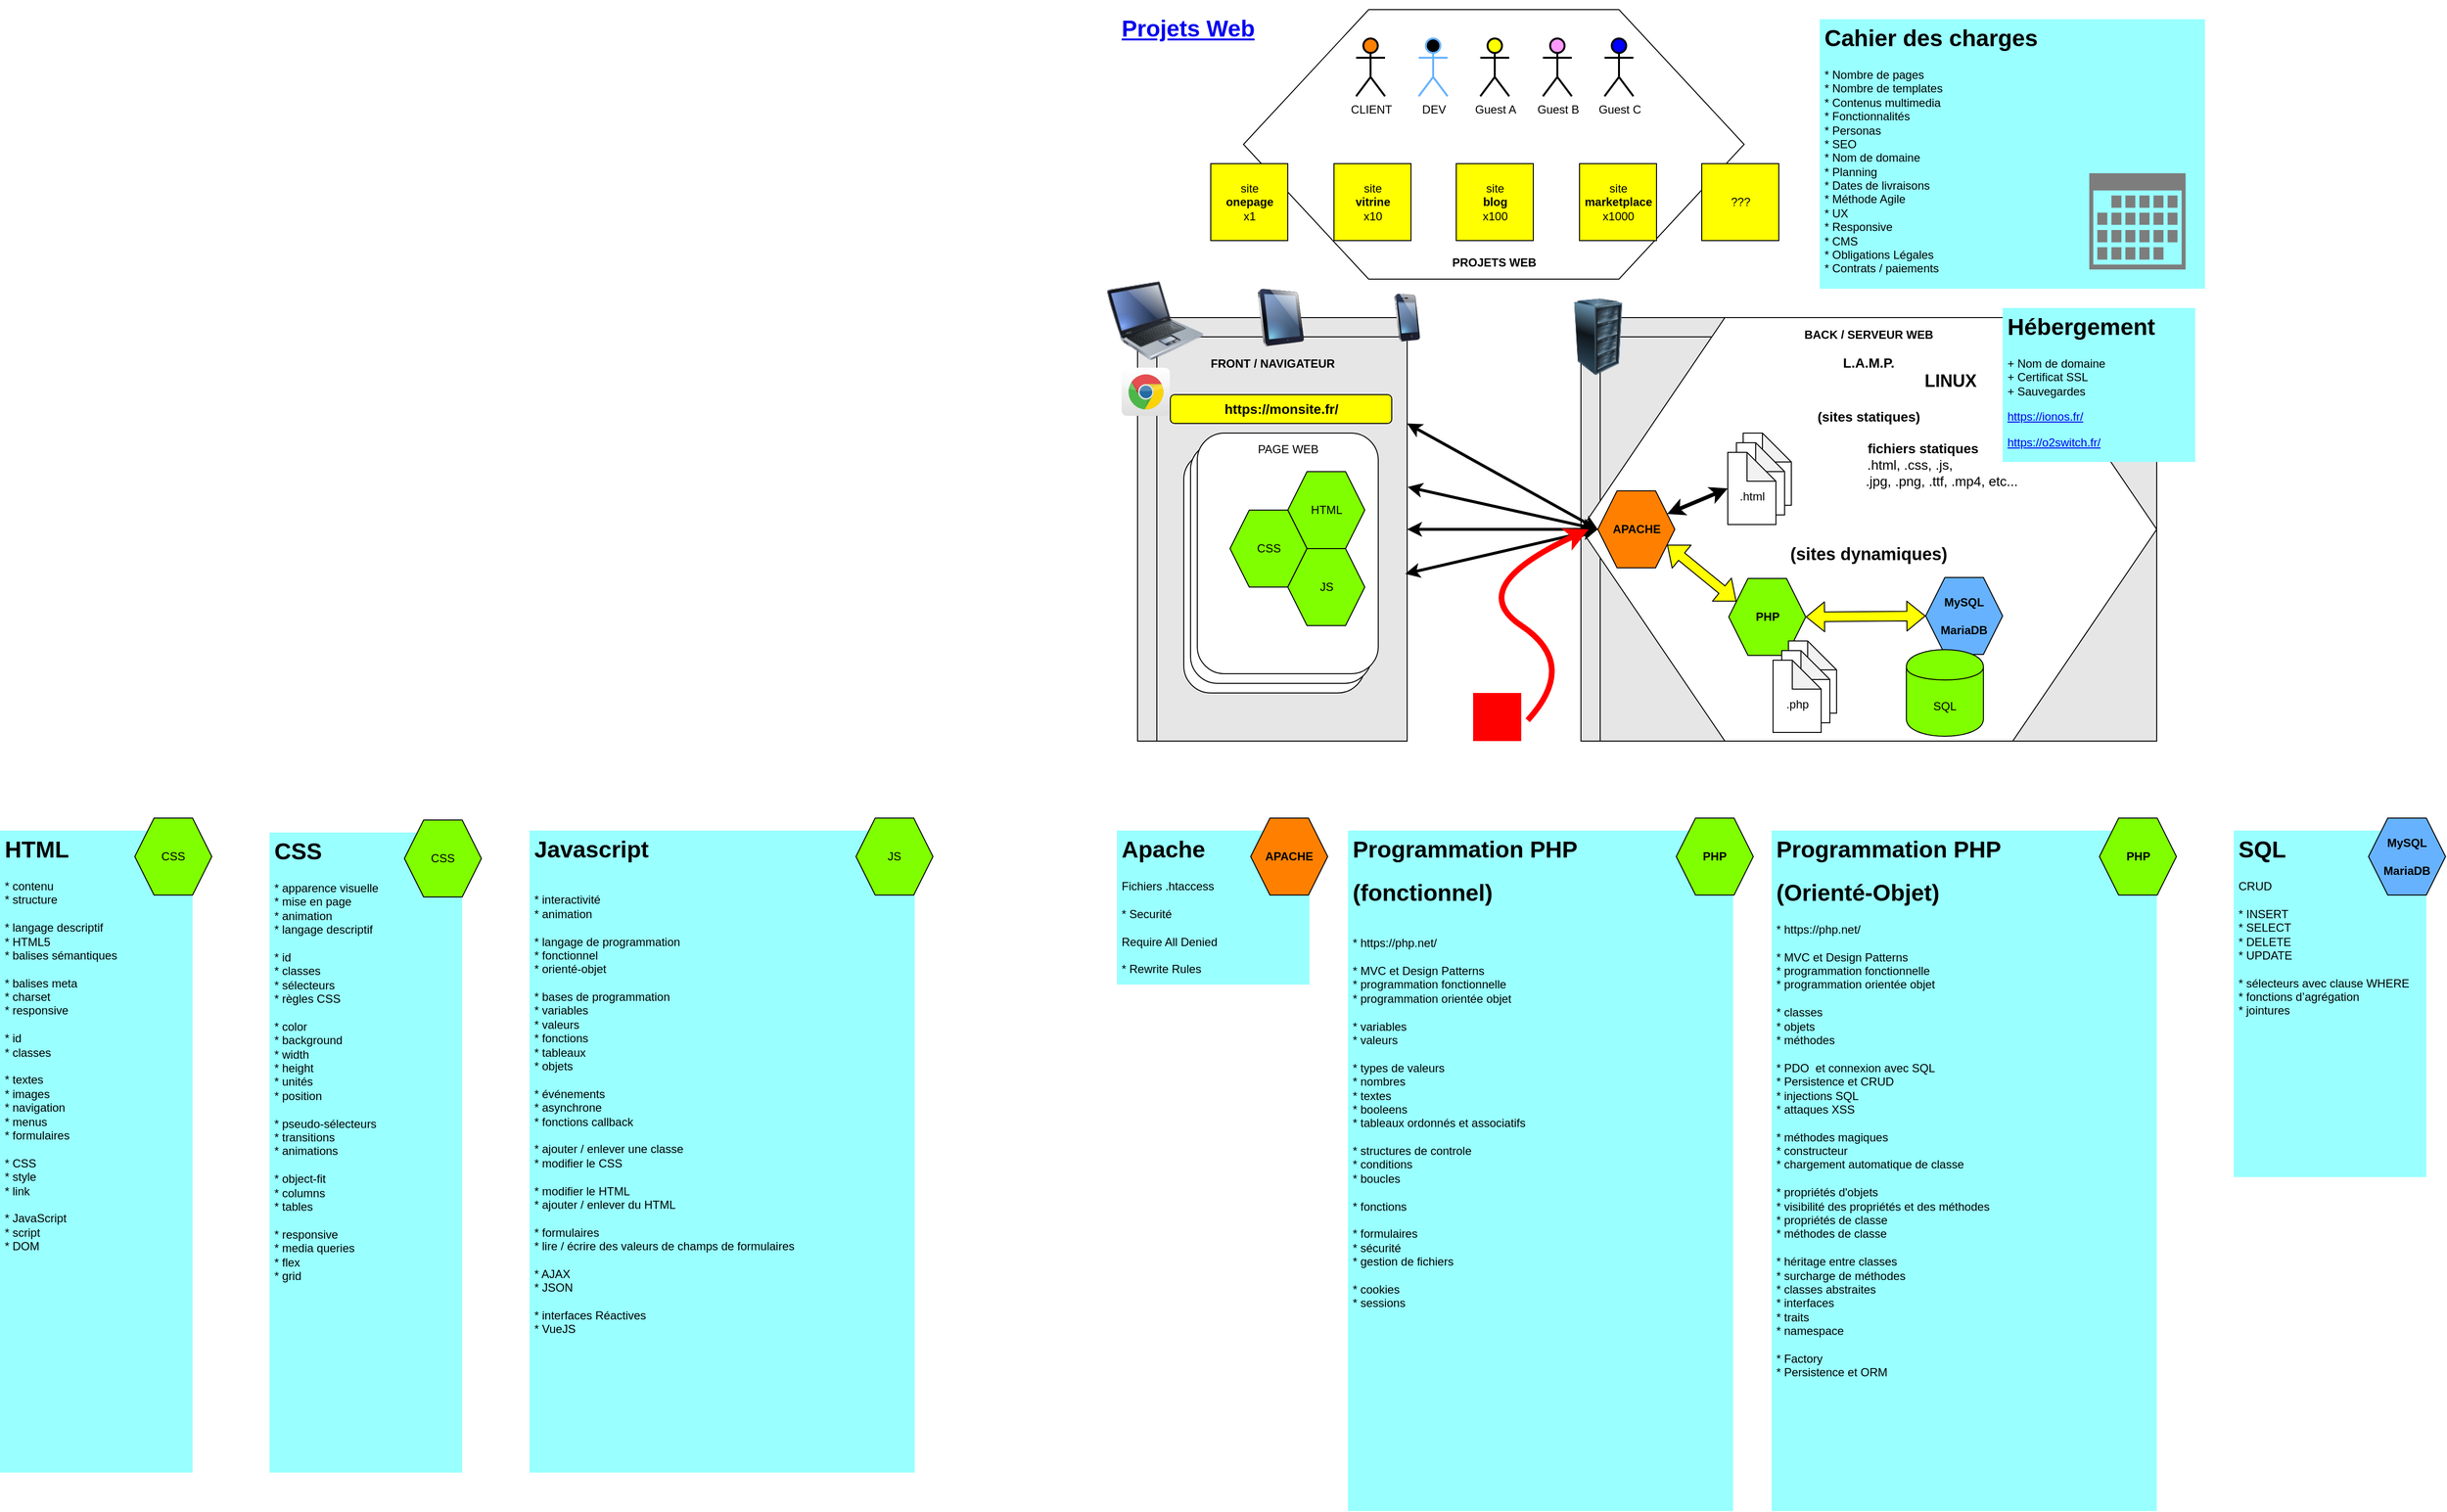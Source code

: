 <mxfile version="11.1.4" type="github"><diagram id="LGQ7TNda4Uk3I0i9Ta8V" name="projets-web"><mxGraphModel dx="2591" dy="834" grid="1" gridSize="10" guides="1" tooltips="1" connect="1" arrows="1" fold="1" page="1" pageScale="1" pageWidth="1169" pageHeight="827" math="0" shadow="0"><root><mxCell id="set0dshyqt2aYuOHUI5C-0"/><mxCell id="set0dshyqt2aYuOHUI5C-1" parent="set0dshyqt2aYuOHUI5C-0"/><mxCell id="zWEHrAFTo1xGrfuwHrVw-11" value="&lt;b&gt;FRONT / NAVIGATEUR&lt;br&gt;&lt;/b&gt;&lt;br&gt;&lt;br&gt;&lt;br&gt;&lt;br&gt;&lt;br&gt;&lt;br&gt;&lt;br&gt;&lt;br&gt;&lt;br&gt;&lt;br&gt;&lt;br&gt;&lt;br&gt;&lt;br&gt;&lt;br&gt;&lt;br&gt;&lt;br&gt;&lt;br&gt;&lt;br&gt;&lt;br&gt;&lt;br&gt;&lt;br&gt;&lt;br&gt;&lt;br&gt;&lt;br&gt;" style="shape=internalStorage;whiteSpace=wrap;html=1;backgroundOutline=1;fillColor=#E6E6E6;" parent="set0dshyqt2aYuOHUI5C-1" vertex="1"><mxGeometry x="61.5" y="360" width="280" height="440" as="geometry"/></mxCell><mxCell id="zWEHrAFTo1xGrfuwHrVw-12" value="" style="shape=internalStorage;whiteSpace=wrap;html=1;backgroundOutline=1;fillColor=#E6E6E6;" parent="set0dshyqt2aYuOHUI5C-1" vertex="1"><mxGeometry x="522" y="360" width="598" height="440" as="geometry"/></mxCell><mxCell id="PfbNOeLeNPkYObR6o-dw-0" value="&lt;b&gt;BACK / SERVEUR WEB&lt;br&gt;&lt;br&gt;&lt;font style=&quot;font-size: 14px&quot;&gt;L.A.M.P.&lt;br&gt;&lt;/font&gt;&lt;/b&gt;&lt;font&gt;&lt;b style=&quot;font-size: 18px&quot;&gt;&amp;nbsp; &amp;nbsp; &amp;nbsp; &amp;nbsp; &amp;nbsp; &amp;nbsp; &amp;nbsp; &amp;nbsp; &amp;nbsp; &amp;nbsp; &amp;nbsp; &amp;nbsp; &amp;nbsp; &amp;nbsp; &amp;nbsp; &amp;nbsp; &amp;nbsp; LINUX&lt;br&gt;&lt;/b&gt;&lt;font style=&quot;font-size: 14px&quot;&gt;&lt;b&gt;&lt;br&gt;(sites statiques)&lt;br&gt;&lt;br&gt;&amp;nbsp; &amp;nbsp; &amp;nbsp; &amp;nbsp; &amp;nbsp; &amp;nbsp; &amp;nbsp; &amp;nbsp; &amp;nbsp; &amp;nbsp; &amp;nbsp; &amp;nbsp; &amp;nbsp; &amp;nbsp; &amp;nbsp;fichiers statiques&lt;br&gt;&lt;/b&gt;&amp;nbsp; &amp;nbsp; &amp;nbsp; &amp;nbsp; &amp;nbsp; &amp;nbsp; &amp;nbsp; &amp;nbsp; &amp;nbsp; &amp;nbsp; &amp;nbsp; .html, .css, .js, &lt;br&gt;&amp;nbsp; &amp;nbsp; &amp;nbsp; &amp;nbsp; &amp;nbsp; &amp;nbsp; &amp;nbsp; &amp;nbsp; &amp;nbsp; &amp;nbsp; &amp;nbsp; &amp;nbsp; &amp;nbsp; &amp;nbsp; &amp;nbsp; &amp;nbsp; &amp;nbsp; &amp;nbsp; &amp;nbsp; &amp;nbsp;.jpg, .png, .ttf, .mp4, etc...&lt;br&gt;&lt;/font&gt;&lt;br&gt;&lt;br&gt;&lt;br&gt;&lt;br&gt;&lt;font style=&quot;font-size: 18px&quot;&gt;&lt;b&gt;(sites dynamiques)&lt;br&gt;&lt;/b&gt;&lt;/font&gt;&lt;/font&gt;&lt;br&gt;&lt;br&gt;&lt;br&gt;&lt;br&gt;&lt;br&gt;&lt;br&gt;&lt;br&gt;&lt;br&gt;&lt;br&gt;&lt;br&gt;&lt;br&gt;&lt;br&gt;" style="shape=hexagon;perimeter=hexagonPerimeter2;whiteSpace=wrap;html=1;" parent="set0dshyqt2aYuOHUI5C-1" vertex="1"><mxGeometry x="522" y="360" width="598" height="440" as="geometry"/></mxCell><mxCell id="zWEHrAFTo1xGrfuwHrVw-24" value="&lt;br&gt;&lt;br&gt;&lt;br&gt;&lt;br&gt;&lt;br&gt;&lt;br&gt;&lt;br&gt;&lt;br&gt;&lt;br&gt;&lt;br&gt;&lt;br&gt;&lt;br&gt;&lt;br&gt;&lt;br&gt;&lt;br&gt;&lt;br&gt;&lt;br&gt;&lt;b&gt;PROJETS WEB&lt;/b&gt;" style="shape=hexagon;perimeter=hexagonPerimeter2;whiteSpace=wrap;html=1;" parent="set0dshyqt2aYuOHUI5C-1" vertex="1"><mxGeometry x="171.5" y="40" width="520" height="280" as="geometry"/></mxCell><mxCell id="zWEHrAFTo1xGrfuwHrVw-0" value="site &lt;br&gt;&lt;b&gt;vitrine&lt;br&gt;&lt;/b&gt;x10" style="whiteSpace=wrap;html=1;aspect=fixed;fillColor=#FFFF00;" parent="set0dshyqt2aYuOHUI5C-1" vertex="1"><mxGeometry x="265.5" y="200" width="80" height="80" as="geometry"/></mxCell><mxCell id="zWEHrAFTo1xGrfuwHrVw-1" value="site &lt;br&gt;&lt;b&gt;blog&lt;br&gt;&lt;/b&gt;x100" style="whiteSpace=wrap;html=1;aspect=fixed;fillColor=#FFFF00;" parent="set0dshyqt2aYuOHUI5C-1" vertex="1"><mxGeometry x="392.5" y="200" width="80" height="80" as="geometry"/></mxCell><mxCell id="zWEHrAFTo1xGrfuwHrVw-2" value="site &lt;br&gt;&lt;b&gt;onepage&lt;br&gt;&lt;/b&gt;x1" style="whiteSpace=wrap;html=1;aspect=fixed;fillColor=#FFFF00;" parent="set0dshyqt2aYuOHUI5C-1" vertex="1"><mxGeometry x="137.5" y="200" width="80" height="80" as="geometry"/></mxCell><mxCell id="zWEHrAFTo1xGrfuwHrVw-3" value="site &lt;b&gt;marketplace&lt;/b&gt;&lt;br&gt;x1000" style="whiteSpace=wrap;html=1;aspect=fixed;fillColor=#FFFF00;" parent="set0dshyqt2aYuOHUI5C-1" vertex="1"><mxGeometry x="520.5" y="200" width="80" height="80" as="geometry"/></mxCell><mxCell id="zWEHrAFTo1xGrfuwHrVw-4" value="CLIENT" style="shape=umlActor;verticalLabelPosition=bottom;labelBackgroundColor=#ffffff;verticalAlign=top;html=1;outlineConnect=0;fillColor=#FF8000;strokeWidth=2;" parent="set0dshyqt2aYuOHUI5C-1" vertex="1"><mxGeometry x="288.5" y="70" width="30" height="60" as="geometry"/></mxCell><mxCell id="zWEHrAFTo1xGrfuwHrVw-5" value="DEV" style="shape=umlActor;verticalLabelPosition=bottom;labelBackgroundColor=#ffffff;verticalAlign=top;html=1;outlineConnect=0;strokeColor=#66B2FF;fillColor=#000000;strokeWidth=2;" parent="set0dshyqt2aYuOHUI5C-1" vertex="1"><mxGeometry x="353.5" y="70" width="30" height="60" as="geometry"/></mxCell><mxCell id="zWEHrAFTo1xGrfuwHrVw-13" value="&lt;b&gt;APACHE&lt;/b&gt;" style="shape=hexagon;perimeter=hexagonPerimeter2;whiteSpace=wrap;html=1;fillColor=#FF8000;" parent="set0dshyqt2aYuOHUI5C-1" vertex="1"><mxGeometry x="539.5" y="540" width="80" height="80" as="geometry"/></mxCell><mxCell id="zWEHrAFTo1xGrfuwHrVw-18" value="Guest A" style="shape=umlActor;verticalLabelPosition=bottom;labelBackgroundColor=#ffffff;verticalAlign=top;html=1;outlineConnect=0;fillColor=#FFFF00;strokeWidth=2;" parent="set0dshyqt2aYuOHUI5C-1" vertex="1"><mxGeometry x="417.5" y="70" width="30" height="60" as="geometry"/></mxCell><mxCell id="zWEHrAFTo1xGrfuwHrVw-19" value="Guest C" style="shape=umlActor;verticalLabelPosition=bottom;labelBackgroundColor=#ffffff;verticalAlign=top;html=1;outlineConnect=0;fillColor=#0000FF;strokeWidth=2;" parent="set0dshyqt2aYuOHUI5C-1" vertex="1"><mxGeometry x="546.5" y="70" width="30" height="60" as="geometry"/></mxCell><mxCell id="zWEHrAFTo1xGrfuwHrVw-20" value="Guest B" style="shape=umlActor;verticalLabelPosition=bottom;labelBackgroundColor=#ffffff;verticalAlign=top;html=1;outlineConnect=0;fillColor=#FF99FF;strokeWidth=2;" parent="set0dshyqt2aYuOHUI5C-1" vertex="1"><mxGeometry x="482.5" y="70" width="30" height="60" as="geometry"/></mxCell><mxCell id="PfbNOeLeNPkYObR6o-dw-2" value="" style="endArrow=classic;startArrow=classic;html=1;entryX=0;entryY=0.5;entryDx=0;entryDy=0;exitX=1;exitY=0.25;exitDx=0;exitDy=0;strokeWidth=3;" parent="set0dshyqt2aYuOHUI5C-1" source="zWEHrAFTo1xGrfuwHrVw-11" target="zWEHrAFTo1xGrfuwHrVw-13" edge="1"><mxGeometry width="50" height="50" relative="1" as="geometry"><mxPoint x="61.5" y="870" as="sourcePoint"/><mxPoint x="111.5" y="820" as="targetPoint"/></mxGeometry></mxCell><mxCell id="PfbNOeLeNPkYObR6o-dw-3" value="" style="endArrow=classic;startArrow=classic;html=1;exitX=0.993;exitY=0.605;exitDx=0;exitDy=0;exitPerimeter=0;entryX=0;entryY=0.5;entryDx=0;entryDy=0;strokeWidth=3;" parent="set0dshyqt2aYuOHUI5C-1" source="zWEHrAFTo1xGrfuwHrVw-11" target="zWEHrAFTo1xGrfuwHrVw-13" edge="1"><mxGeometry width="50" height="50" relative="1" as="geometry"><mxPoint x="348.42" y="571.2" as="sourcePoint"/><mxPoint x="521.5" y="600" as="targetPoint"/></mxGeometry></mxCell><mxCell id="PfbNOeLeNPkYObR6o-dw-4" value="" style="endArrow=classic;startArrow=classic;html=1;entryX=0;entryY=0.5;entryDx=0;entryDy=0;exitX=1;exitY=0.5;exitDx=0;exitDy=0;strokeWidth=3;" parent="set0dshyqt2aYuOHUI5C-1" source="zWEHrAFTo1xGrfuwHrVw-11" target="zWEHrAFTo1xGrfuwHrVw-13" edge="1"><mxGeometry width="50" height="50" relative="1" as="geometry"><mxPoint x="348.42" y="571.2" as="sourcePoint"/><mxPoint x="531.5" y="610" as="targetPoint"/></mxGeometry></mxCell><mxCell id="PfbNOeLeNPkYObR6o-dw-8" value="" style="shape=flexArrow;endArrow=classic;startArrow=classic;html=1;entryX=0;entryY=0.25;entryDx=0;entryDy=0;exitX=1;exitY=0.75;exitDx=0;exitDy=0;fillColor=#FFFF00;" parent="set0dshyqt2aYuOHUI5C-1" source="zWEHrAFTo1xGrfuwHrVw-13" target="zWEHrAFTo1xGrfuwHrVw-9" edge="1"><mxGeometry width="50" height="50" relative="1" as="geometry"><mxPoint x="61.5" y="870" as="sourcePoint"/><mxPoint x="111.5" y="820" as="targetPoint"/></mxGeometry></mxCell><mxCell id="PfbNOeLeNPkYObR6o-dw-31" value="" style="group" parent="set0dshyqt2aYuOHUI5C-1" vertex="1" connectable="0"><mxGeometry x="674.5" y="480" width="66" height="95" as="geometry"/></mxCell><mxCell id="PfbNOeLeNPkYObR6o-dw-32" value="" style="shape=note;whiteSpace=wrap;html=1;backgroundOutline=1;darkOpacity=0.05;" parent="PfbNOeLeNPkYObR6o-dw-31" vertex="1"><mxGeometry x="16" width="50" height="75" as="geometry"/></mxCell><mxCell id="PfbNOeLeNPkYObR6o-dw-33" value="" style="shape=note;whiteSpace=wrap;html=1;backgroundOutline=1;darkOpacity=0.05;" parent="PfbNOeLeNPkYObR6o-dw-31" vertex="1"><mxGeometry x="9" y="10" width="50" height="75" as="geometry"/></mxCell><mxCell id="PfbNOeLeNPkYObR6o-dw-34" value="&lt;br&gt;.html" style="shape=note;whiteSpace=wrap;html=1;backgroundOutline=1;darkOpacity=0.05;" parent="PfbNOeLeNPkYObR6o-dw-31" vertex="1"><mxGeometry y="20" width="50" height="75" as="geometry"/></mxCell><mxCell id="PfbNOeLeNPkYObR6o-dw-36" value="" style="endArrow=classic;startArrow=classic;html=1;fillColor=#FFFF00;entryX=0;entryY=0.5;entryDx=0;entryDy=0;entryPerimeter=0;exitX=1;exitY=0.25;exitDx=0;exitDy=0;strokeWidth=4;" parent="set0dshyqt2aYuOHUI5C-1" source="zWEHrAFTo1xGrfuwHrVw-13" target="PfbNOeLeNPkYObR6o-dw-34" edge="1"><mxGeometry width="50" height="50" relative="1" as="geometry"><mxPoint x="61.5" y="870" as="sourcePoint"/><mxPoint x="111.5" y="820" as="targetPoint"/></mxGeometry></mxCell><mxCell id="PfbNOeLeNPkYObR6o-dw-40" value="???" style="whiteSpace=wrap;html=1;aspect=fixed;fillColor=#FFFF00;" parent="set0dshyqt2aYuOHUI5C-1" vertex="1"><mxGeometry x="647.5" y="200" width="80" height="80" as="geometry"/></mxCell><mxCell id="PfbNOeLeNPkYObR6o-dw-41" value="" style="dashed=0;outlineConnect=0;html=1;align=center;labelPosition=center;verticalLabelPosition=bottom;verticalAlign=top;shape=mxgraph.webicons.chrome;fillColor=#FFFFFF;gradientColor=#DFDEDE;aspect=fixed;" parent="set0dshyqt2aYuOHUI5C-1" vertex="1"><mxGeometry x="45" y="412" width="50" height="50" as="geometry"/></mxCell><mxCell id="PfbNOeLeNPkYObR6o-dw-42" value="" style="shape=image;html=1;verticalAlign=top;verticalLabelPosition=bottom;labelBackgroundColor=#ffffff;imageAspect=0;aspect=fixed;image=https://cdn1.iconfinder.com/data/icons/social-shade-rounded-rects/512/firefox-128.png;fillColor=#E6E6E6;" parent="set0dshyqt2aYuOHUI5C-1" vertex="1"><mxGeometry x="50" y="462" width="40" height="40" as="geometry"/></mxCell><mxCell id="PfbNOeLeNPkYObR6o-dw-45" value="" style="image;html=1;labelBackgroundColor=#ffffff;image=img/lib/clip_art/computers/Laptop_128x128.png;fillColor=#E6E6E6;aspect=fixed;" parent="set0dshyqt2aYuOHUI5C-1" vertex="1"><mxGeometry x="30" y="313" width="100" height="100" as="geometry"/></mxCell><mxCell id="PfbNOeLeNPkYObR6o-dw-7" value="PAGE WEB&lt;br&gt;&lt;br&gt;&lt;br&gt;&lt;br&gt;&lt;br&gt;&lt;br&gt;&lt;br&gt;&lt;br&gt;&lt;br&gt;&lt;br&gt;&lt;br&gt;&lt;br&gt;&lt;br&gt;&lt;br&gt;&lt;br&gt;&lt;br&gt;" style="rounded=1;whiteSpace=wrap;html=1;" parent="set0dshyqt2aYuOHUI5C-1" vertex="1"><mxGeometry x="109.5" y="500" width="188" height="250" as="geometry"/></mxCell><mxCell id="PfbNOeLeNPkYObR6o-dw-6" value="PAGE WEB&lt;br&gt;&lt;br&gt;&lt;br&gt;&lt;br&gt;&lt;br&gt;&lt;br&gt;&lt;br&gt;&lt;br&gt;&lt;br&gt;&lt;br&gt;&lt;br&gt;&lt;br&gt;&lt;br&gt;&lt;br&gt;&lt;br&gt;&lt;br&gt;" style="rounded=1;whiteSpace=wrap;html=1;" parent="set0dshyqt2aYuOHUI5C-1" vertex="1"><mxGeometry x="116.5" y="490" width="188" height="250" as="geometry"/></mxCell><mxCell id="PfbNOeLeNPkYObR6o-dw-5" value="PAGE WEB&lt;br&gt;&lt;br&gt;&lt;br&gt;&lt;br&gt;&lt;br&gt;&lt;br&gt;&lt;br&gt;&lt;br&gt;&lt;br&gt;&lt;br&gt;&lt;br&gt;&lt;br&gt;&lt;br&gt;&lt;br&gt;&lt;br&gt;&lt;br&gt;" style="rounded=1;whiteSpace=wrap;html=1;" parent="set0dshyqt2aYuOHUI5C-1" vertex="1"><mxGeometry x="123.5" y="480" width="188" height="250" as="geometry"/></mxCell><mxCell id="zWEHrAFTo1xGrfuwHrVw-6" value="HTML" style="shape=hexagon;perimeter=hexagonPerimeter2;whiteSpace=wrap;html=1;fillColor=#80FF00;" parent="set0dshyqt2aYuOHUI5C-1" vertex="1"><mxGeometry x="217.5" y="520" width="80" height="80" as="geometry"/></mxCell><mxCell id="zWEHrAFTo1xGrfuwHrVw-7" value="CSS" style="shape=hexagon;perimeter=hexagonPerimeter2;whiteSpace=wrap;html=1;fillColor=#80FF00;" parent="set0dshyqt2aYuOHUI5C-1" vertex="1"><mxGeometry x="157.5" y="560" width="80" height="80" as="geometry"/></mxCell><mxCell id="zWEHrAFTo1xGrfuwHrVw-8" value="JS" style="shape=hexagon;perimeter=hexagonPerimeter2;whiteSpace=wrap;html=1;fillColor=#80FF00;" parent="set0dshyqt2aYuOHUI5C-1" vertex="1"><mxGeometry x="217.5" y="600" width="80" height="80" as="geometry"/></mxCell><mxCell id="zWEHrAFTo1xGrfuwHrVw-9" value="&lt;b&gt;PHP&lt;/b&gt;" style="shape=hexagon;perimeter=hexagonPerimeter2;whiteSpace=wrap;html=1;fillColor=#80FF00;" parent="set0dshyqt2aYuOHUI5C-1" vertex="1"><mxGeometry x="675.5" y="631" width="80" height="80" as="geometry"/></mxCell><mxCell id="PfbNOeLeNPkYObR6o-dw-9" value="" style="shape=flexArrow;endArrow=classic;startArrow=classic;html=1;entryX=0;entryY=0.5;entryDx=0;entryDy=0;exitX=1;exitY=0.5;exitDx=0;exitDy=0;fillColor=#FFFF00;" parent="set0dshyqt2aYuOHUI5C-1" source="zWEHrAFTo1xGrfuwHrVw-9" target="zWEHrAFTo1xGrfuwHrVw-10" edge="1"><mxGeometry width="50" height="50" relative="1" as="geometry"><mxPoint x="76.5" y="898" as="sourcePoint"/><mxPoint x="126.5" y="848" as="targetPoint"/></mxGeometry></mxCell><mxCell id="zWEHrAFTo1xGrfuwHrVw-10" value="&lt;b&gt;MySQL&lt;br&gt;&lt;br&gt;MariaDB&lt;/b&gt;" style="shape=hexagon;perimeter=hexagonPerimeter2;whiteSpace=wrap;html=1;fillColor=#66B2FF;" parent="set0dshyqt2aYuOHUI5C-1" vertex="1"><mxGeometry x="880" y="630" width="80" height="80" as="geometry"/></mxCell><mxCell id="PfbNOeLeNPkYObR6o-dw-10" value="SQL" style="shape=cylinder;whiteSpace=wrap;html=1;boundedLbl=1;backgroundOutline=1;fillColor=#80FF00;" parent="set0dshyqt2aYuOHUI5C-1" vertex="1"><mxGeometry x="860" y="705" width="80" height="90" as="geometry"/></mxCell><mxCell id="PfbNOeLeNPkYObR6o-dw-55" value="&lt;b&gt;&lt;font style=&quot;font-size: 14px&quot;&gt;https://monsite.fr/&lt;/font&gt;&lt;/b&gt;" style="rounded=1;whiteSpace=wrap;html=1;fillColor=#FFFF00;" parent="set0dshyqt2aYuOHUI5C-1" vertex="1"><mxGeometry x="95.5" y="440" width="230" height="30" as="geometry"/></mxCell><mxCell id="PfbNOeLeNPkYObR6o-dw-56" value="" style="endArrow=classic;startArrow=classic;html=1;entryX=0;entryY=0.5;entryDx=0;entryDy=0;exitX=1.002;exitY=0.4;exitDx=0;exitDy=0;exitPerimeter=0;strokeWidth=3;" parent="set0dshyqt2aYuOHUI5C-1" source="zWEHrAFTo1xGrfuwHrVw-11" target="zWEHrAFTo1xGrfuwHrVw-13" edge="1"><mxGeometry width="50" height="50" relative="1" as="geometry"><mxPoint x="352.9" y="411.8" as="sourcePoint"/><mxPoint x="549.5" y="590" as="targetPoint"/></mxGeometry></mxCell><mxCell id="PfbNOeLeNPkYObR6o-dw-57" value="" style="image;html=1;labelBackgroundColor=#ffffff;image=img/lib/clip_art/computers/Server_Rack_128x128.png;fillColor=#FFFF00;" parent="set0dshyqt2aYuOHUI5C-1" vertex="1"><mxGeometry x="500" y="340" width="80" height="80" as="geometry"/></mxCell><mxCell id="PfbNOeLeNPkYObR6o-dw-67" value="" style="shape=image;html=1;verticalAlign=top;verticalLabelPosition=bottom;labelBackgroundColor=#ffffff;imageAspect=0;aspect=fixed;image=https://cdn1.iconfinder.com/data/icons/customicondesign-office-shadow/128/Generate-tables.png;strokeColor=#FF0000;strokeWidth=2;fillColor=#FF0000;fontColor=#FF0000;" parent="set0dshyqt2aYuOHUI5C-1" vertex="1"><mxGeometry x="910" y="690" width="80" height="80" as="geometry"/></mxCell><mxCell id="PfbNOeLeNPkYObR6o-dw-30" value="" style="group" parent="set0dshyqt2aYuOHUI5C-1" vertex="1" connectable="0"><mxGeometry x="721.5" y="696" width="99.5" height="95" as="geometry"/></mxCell><mxCell id="PfbNOeLeNPkYObR6o-dw-11" value="" style="shape=note;whiteSpace=wrap;html=1;backgroundOutline=1;darkOpacity=0.05;" parent="PfbNOeLeNPkYObR6o-dw-30" vertex="1"><mxGeometry x="16" width="50" height="75" as="geometry"/></mxCell><mxCell id="PfbNOeLeNPkYObR6o-dw-12" value="" style="shape=note;whiteSpace=wrap;html=1;backgroundOutline=1;darkOpacity=0.05;" parent="PfbNOeLeNPkYObR6o-dw-30" vertex="1"><mxGeometry x="9" y="10" width="50" height="75" as="geometry"/></mxCell><mxCell id="PfbNOeLeNPkYObR6o-dw-13" value="&lt;br&gt;.php" style="shape=note;whiteSpace=wrap;html=1;backgroundOutline=1;darkOpacity=0.05;" parent="PfbNOeLeNPkYObR6o-dw-30" vertex="1"><mxGeometry y="20" width="50" height="75" as="geometry"/></mxCell><mxCell id="PfbNOeLeNPkYObR6o-dw-74" value="" style="shape=image;html=1;verticalAlign=top;verticalLabelPosition=bottom;labelBackgroundColor=#ffffff;imageAspect=0;aspect=fixed;image=https://cdn1.iconfinder.com/data/icons/bokbokstars-121-classic-stock-icons-1/128/gear-set.png;strokeColor=#FF0000;strokeWidth=2;fillColor=#FF0000;fontColor=#FF0000;" parent="set0dshyqt2aYuOHUI5C-1" vertex="1"><mxGeometry x="631.5" y="670" width="60" height="60" as="geometry"/></mxCell><mxCell id="PfbNOeLeNPkYObR6o-dw-72" value="" style="shape=image;html=1;verticalAlign=top;verticalLabelPosition=bottom;labelBackgroundColor=#ffffff;imageAspect=0;aspect=fixed;image=https://cdn1.iconfinder.com/data/icons/bokbokstars-121-classic-stock-icons-1/128/gear-set.png;strokeColor=#FF0000;strokeWidth=2;fillColor=#FF0000;fontColor=#FF0000;" parent="set0dshyqt2aYuOHUI5C-1" vertex="1"><mxGeometry x="668.5" y="680" width="80" height="80" as="geometry"/></mxCell><mxCell id="PfbNOeLeNPkYObR6o-dw-76" value="&lt;h1&gt;Cahier des charges&lt;/h1&gt;&lt;div&gt;* Nombre de pages&lt;/div&gt;&lt;div&gt;* Nombre de templates&lt;/div&gt;&lt;div&gt;* Contenus multimedia&lt;/div&gt;&lt;div&gt;* Fonctionnalités&lt;/div&gt;&lt;div&gt;* Personas&lt;/div&gt;&lt;div&gt;&lt;span&gt;* SEO&lt;/span&gt;&lt;br&gt;&lt;/div&gt;&lt;div&gt;&lt;span&gt;* Nom de domaine&lt;/span&gt;&lt;br&gt;&lt;/div&gt;&lt;div&gt;* Planning&lt;/div&gt;&lt;div&gt;* Dates de livraisons&lt;/div&gt;&lt;div&gt;* Méthode Agile&lt;/div&gt;&lt;div&gt;&lt;span&gt;* UX&lt;/span&gt;&lt;br&gt;&lt;/div&gt;&lt;div&gt;* Responsive&lt;/div&gt;&lt;div&gt;* CMS&lt;/div&gt;&lt;div&gt;* Obligations Légales&lt;/div&gt;&lt;div&gt;* Contrats / paiements&lt;/div&gt;&lt;div&gt;&lt;br&gt;&lt;/div&gt;" style="text;html=1;strokeColor=none;fillColor=#99FFFF;spacing=5;spacingTop=-20;whiteSpace=wrap;overflow=hidden;rounded=0;" parent="set0dshyqt2aYuOHUI5C-1" vertex="1"><mxGeometry x="770" y="50" width="400" height="280" as="geometry"/></mxCell><mxCell id="PfbNOeLeNPkYObR6o-dw-100" value="" style="image;html=1;labelBackgroundColor=#ffffff;image=img/lib/clip_art/computers/iPad_128x128.png;strokeColor=#FF0000;strokeWidth=2;fillColor=#FF0000;fontColor=#FF0000;" parent="set0dshyqt2aYuOHUI5C-1" vertex="1"><mxGeometry x="180.5" y="330" width="60" height="60" as="geometry"/></mxCell><mxCell id="PfbNOeLeNPkYObR6o-dw-101" value="" style="image;html=1;labelBackgroundColor=#ffffff;image=img/lib/clip_art/telecommunication/iPhone_128x128.png;strokeColor=#FF0000;strokeWidth=2;fillColor=#FF0000;fontColor=#FF0000;aspect=fixed;" parent="set0dshyqt2aYuOHUI5C-1" vertex="1"><mxGeometry x="316.5" y="335" width="50" height="50" as="geometry"/></mxCell><mxCell id="PfbNOeLeNPkYObR6o-dw-46" value="Cours" parent="set0dshyqt2aYuOHUI5C-0"/><mxCell id="PfbNOeLeNPkYObR6o-dw-47" value="&lt;h1&gt;Hébergement&lt;/h1&gt;&lt;div&gt;+ Nom de domaine&lt;/div&gt;&lt;div&gt;+ Certificat SSL&lt;/div&gt;&lt;div&gt;+ Sauvegardes&lt;/div&gt;&lt;p&gt;&lt;a href=&quot;https://ionos.fr/&quot;&gt;https://ionos.fr/&lt;/a&gt;&lt;/p&gt;&lt;p&gt;&lt;a href=&quot;https://o2switch.fr/&quot;&gt;https://o2switch.fr/&lt;/a&gt;&lt;/p&gt;&lt;p&gt;&lt;br&gt;&lt;/p&gt;" style="text;html=1;strokeColor=none;fillColor=#99FFFF;spacing=5;spacingTop=-20;whiteSpace=wrap;overflow=hidden;rounded=0;" parent="PfbNOeLeNPkYObR6o-dw-46" vertex="1"><mxGeometry x="960" y="350" width="200" height="160" as="geometry"/></mxCell><mxCell id="PfbNOeLeNPkYObR6o-dw-50" value="&lt;h1&gt;&lt;span&gt;&lt;a href=&quot;https://workodin.com/formation&quot;&gt;Projets Web&lt;/a&gt;&lt;/span&gt;&lt;/h1&gt;&lt;div&gt;&lt;br&gt;&lt;/div&gt;" style="text;html=1;strokeColor=none;fillColor=none;spacing=5;spacingTop=-20;whiteSpace=wrap;overflow=hidden;rounded=0;" parent="PfbNOeLeNPkYObR6o-dw-46" vertex="1"><mxGeometry x="40" y="40" width="200" height="200" as="geometry"/></mxCell><mxCell id="PfbNOeLeNPkYObR6o-dw-53" value="" style="shadow=0;dashed=0;html=1;strokeColor=none;labelPosition=center;verticalLabelPosition=bottom;verticalAlign=top;align=center;shape=mxgraph.mscae.general.calendar;fillColor=#7D7D7D;pointerEvents=1;" parent="PfbNOeLeNPkYObR6o-dw-46" vertex="1"><mxGeometry x="1050" y="210" width="100" height="100" as="geometry"/></mxCell><mxCell id="PfbNOeLeNPkYObR6o-dw-83" value="" style="group" parent="PfbNOeLeNPkYObR6o-dw-46" vertex="1" connectable="0"><mxGeometry x="40" y="880" width="219" height="173" as="geometry"/></mxCell><mxCell id="PfbNOeLeNPkYObR6o-dw-78" value="&lt;h1&gt;Apache&lt;/h1&gt;&lt;div&gt;Fichiers .htaccess&lt;/div&gt;&lt;div&gt;&lt;br&gt;&lt;/div&gt;&lt;div&gt;* Securité&lt;/div&gt;&lt;div&gt;&lt;br&gt;&lt;/div&gt;&lt;div&gt;Require All Denied&lt;/div&gt;&lt;div&gt;&lt;br&gt;&lt;/div&gt;&lt;div&gt;* Rewrite Rules&lt;/div&gt;" style="text;html=1;strokeColor=none;fillColor=#99FFFF;spacing=5;spacingTop=-20;whiteSpace=wrap;overflow=hidden;rounded=0;" parent="PfbNOeLeNPkYObR6o-dw-83" vertex="1"><mxGeometry y="13" width="200" height="160" as="geometry"/></mxCell><mxCell id="PfbNOeLeNPkYObR6o-dw-80" value="&lt;b&gt;APACHE&lt;/b&gt;" style="shape=hexagon;perimeter=hexagonPerimeter2;whiteSpace=wrap;html=1;fillColor=#FF8000;" parent="PfbNOeLeNPkYObR6o-dw-83" vertex="1"><mxGeometry x="139" width="80" height="80" as="geometry"/></mxCell><mxCell id="PfbNOeLeNPkYObR6o-dw-85" value="" style="group" parent="PfbNOeLeNPkYObR6o-dw-46" vertex="1" connectable="0"><mxGeometry x="1200" y="880" width="220" height="373" as="geometry"/></mxCell><mxCell id="PfbNOeLeNPkYObR6o-dw-79" value="&lt;h1&gt;&lt;span&gt;SQL&lt;/span&gt;&lt;/h1&gt;&lt;div&gt;CRUD&lt;/div&gt;&lt;div&gt;&lt;br&gt;&lt;/div&gt;&lt;div&gt;* INSERT&lt;/div&gt;&lt;div&gt;* SELECT&lt;/div&gt;&lt;div&gt;* DELETE&lt;/div&gt;&lt;div&gt;* UPDATE&lt;/div&gt;&lt;div&gt;&lt;br&gt;&lt;/div&gt;&lt;div&gt;* sélecteurs avec clause WHERE&lt;/div&gt;&lt;div&gt;* fonctions d’agrégation&lt;/div&gt;&lt;div&gt;* jointures&lt;/div&gt;" style="text;html=1;strokeColor=none;fillColor=#99FFFF;spacing=5;spacingTop=-20;whiteSpace=wrap;overflow=hidden;rounded=0;" parent="PfbNOeLeNPkYObR6o-dw-85" vertex="1"><mxGeometry y="13" width="200" height="360" as="geometry"/></mxCell><mxCell id="PfbNOeLeNPkYObR6o-dw-82" value="&lt;b&gt;MySQL&lt;br&gt;&lt;br&gt;MariaDB&lt;/b&gt;" style="shape=hexagon;perimeter=hexagonPerimeter2;whiteSpace=wrap;html=1;fillColor=#66B2FF;" parent="PfbNOeLeNPkYObR6o-dw-85" vertex="1"><mxGeometry x="140" width="80" height="80" as="geometry"/></mxCell><mxCell id="PfbNOeLeNPkYObR6o-dw-87" value="&lt;h1&gt;&lt;span&gt;Programmation PHP&amp;nbsp;&lt;/span&gt;&lt;/h1&gt;&lt;h1&gt;&lt;span&gt;(Orienté-Objet)&lt;/span&gt;&lt;/h1&gt;&lt;div&gt;&lt;span&gt;* https://php.net/&lt;/span&gt;&lt;/div&gt;&lt;div&gt;&lt;span&gt;&lt;br&gt;&lt;/span&gt;&lt;/div&gt;&lt;div&gt;&lt;span&gt;* MVC et Design Patterns&lt;/span&gt;&lt;/div&gt;&lt;div&gt;&lt;span&gt;* programmation fonctionnelle&lt;/span&gt;&lt;br&gt;&lt;/div&gt;&lt;div&gt;&lt;span style=&quot;font-size: 12px ; font-weight: 400&quot;&gt;* programmation orientée objet&lt;/span&gt;&lt;/div&gt;&lt;div&gt;&lt;span style=&quot;font-size: 12px ; font-weight: 400&quot;&gt;&lt;br&gt;&lt;/span&gt;&lt;/div&gt;&lt;div&gt;&lt;span&gt;* classes&lt;/span&gt;&lt;br&gt;&lt;/div&gt;&lt;div&gt;&lt;span style=&quot;font-size: 12px ; font-weight: 400&quot;&gt;* objets&lt;/span&gt;&lt;/div&gt;&lt;div&gt;&lt;span style=&quot;font-size: 12px ; font-weight: 400&quot;&gt;* méthodes&lt;/span&gt;&lt;/div&gt;&lt;div&gt;&lt;span style=&quot;font-size: 12px ; font-weight: 400&quot;&gt;&lt;br&gt;&lt;/span&gt;&lt;/div&gt;&lt;div&gt;&lt;div&gt;* PDO&amp;nbsp; et connexion avec SQL&lt;/div&gt;&lt;div&gt;* Persistence et CRUD&lt;/div&gt;&lt;div&gt;* injections SQL&lt;/div&gt;&lt;div&gt;* attaques XSS&lt;/div&gt;&lt;div&gt;&lt;br&gt;&lt;/div&gt;&lt;/div&gt;&lt;div&gt;&lt;span style=&quot;font-size: 12px ; font-weight: 400&quot;&gt;* méthodes magiques&lt;/span&gt;&lt;/div&gt;&lt;div&gt;&lt;span style=&quot;font-size: 12px ; font-weight: 400&quot;&gt;* constructeur&lt;/span&gt;&lt;/div&gt;&lt;div&gt;&lt;span style=&quot;font-size: 12px ; font-weight: 400&quot;&gt;* chargement automatique de classe&lt;/span&gt;&lt;/div&gt;&lt;div&gt;&lt;span style=&quot;font-size: 12px ; font-weight: 400&quot;&gt;&lt;br&gt;&lt;/span&gt;&lt;/div&gt;&lt;div&gt;&lt;span style=&quot;font-size: 12px ; font-weight: 400&quot;&gt;* propriétés d'objets&lt;/span&gt;&lt;/div&gt;&lt;div&gt;&lt;span style=&quot;font-size: 12px ; font-weight: 400&quot;&gt;* visibilité des propriétés et des méthodes&lt;/span&gt;&lt;/div&gt;&lt;div&gt;&lt;span style=&quot;font-size: 12px ; font-weight: 400&quot;&gt;* propriétés de classe&lt;/span&gt;&lt;/div&gt;&lt;div&gt;&lt;span style=&quot;font-size: 12px ; font-weight: 400&quot;&gt;* méthodes de classe&lt;/span&gt;&lt;/div&gt;&lt;div&gt;&lt;span style=&quot;font-size: 12px ; font-weight: 400&quot;&gt;&lt;br&gt;&lt;/span&gt;&lt;/div&gt;&lt;div&gt;&lt;span style=&quot;font-size: 12px ; font-weight: 400&quot;&gt;* héritage entre classes&lt;/span&gt;&lt;/div&gt;&lt;div&gt;&lt;span style=&quot;font-size: 12px ; font-weight: 400&quot;&gt;* surcharge de méthodes&lt;/span&gt;&lt;/div&gt;&lt;div&gt;&lt;span style=&quot;font-size: 12px ; font-weight: 400&quot;&gt;* classes abstraites&lt;/span&gt;&lt;/div&gt;&lt;div&gt;&lt;span style=&quot;font-size: 12px ; font-weight: 400&quot;&gt;* interfaces&lt;/span&gt;&lt;/div&gt;&lt;div&gt;&lt;span style=&quot;font-size: 12px ; font-weight: 400&quot;&gt;* traits&lt;/span&gt;&lt;/div&gt;&lt;div&gt;&lt;span style=&quot;font-size: 12px ; font-weight: 400&quot;&gt;* namespace&lt;/span&gt;&lt;/div&gt;&lt;div&gt;&lt;span style=&quot;font-size: 12px ; font-weight: 400&quot;&gt;&lt;br&gt;&lt;/span&gt;&lt;/div&gt;&lt;div&gt;&lt;span style=&quot;font-size: 12px ; font-weight: 400&quot;&gt;* Factory&lt;/span&gt;&lt;/div&gt;&lt;div&gt;&lt;span style=&quot;font-size: 12px ; font-weight: 400&quot;&gt;* Persistence et ORM&lt;/span&gt;&lt;/div&gt;&lt;div&gt;&lt;span style=&quot;font-size: 12px ; font-weight: 400&quot;&gt;&lt;br&gt;&lt;/span&gt;&lt;/div&gt;&lt;div&gt;&lt;span style=&quot;font-size: 12px ; font-weight: 400&quot;&gt;&lt;br&gt;&lt;/span&gt;&lt;/div&gt;" style="text;html=1;strokeColor=none;fillColor=#99FFFF;spacing=5;spacingTop=-20;whiteSpace=wrap;overflow=hidden;rounded=0;" parent="PfbNOeLeNPkYObR6o-dw-46" vertex="1"><mxGeometry x="720" y="893" width="400" height="707" as="geometry"/></mxCell><mxCell id="PfbNOeLeNPkYObR6o-dw-88" value="&lt;b&gt;PHP&lt;/b&gt;" style="shape=hexagon;perimeter=hexagonPerimeter2;whiteSpace=wrap;html=1;fillColor=#80FF00;" parent="PfbNOeLeNPkYObR6o-dw-46" vertex="1"><mxGeometry x="1060.5" y="880" width="80" height="80" as="geometry"/></mxCell><mxCell id="PfbNOeLeNPkYObR6o-dw-77" value="&lt;h1&gt;&lt;span&gt;Programmation PHP&amp;nbsp;&lt;/span&gt;&lt;/h1&gt;&lt;h1&gt;&lt;span&gt;(fonctionnel)&lt;/span&gt;&lt;/h1&gt;&lt;div&gt;&lt;span&gt;&lt;br&gt;&lt;/span&gt;&lt;/div&gt;&lt;div&gt;&lt;span&gt;* https://php.net/&lt;/span&gt;&lt;/div&gt;&lt;div&gt;&lt;span&gt;&lt;br&gt;&lt;/span&gt;&lt;/div&gt;&lt;div&gt;&lt;span&gt;* MVC et Design Patterns&lt;/span&gt;&lt;/div&gt;&lt;div&gt;&lt;span&gt;* programmation fonctionnelle&lt;/span&gt;&lt;br&gt;&lt;/div&gt;&lt;div&gt;&lt;span style=&quot;font-size: 12px ; font-weight: 400&quot;&gt;* programmation orientée objet&lt;/span&gt;&lt;/div&gt;&lt;div&gt;&lt;span style=&quot;font-size: 12px ; font-weight: 400&quot;&gt;&lt;br&gt;&lt;/span&gt;&lt;/div&gt;&lt;div&gt;&lt;span style=&quot;font-size: 12px ; font-weight: 400&quot;&gt;* variables&lt;/span&gt;&lt;/div&gt;&lt;div&gt;&lt;span style=&quot;font-size: 12px ; font-weight: 400&quot;&gt;* valeurs&lt;/span&gt;&lt;/div&gt;&lt;div&gt;&lt;span style=&quot;font-size: 12px ; font-weight: 400&quot;&gt;&lt;br&gt;&lt;/span&gt;&lt;/div&gt;&lt;div&gt;&lt;span style=&quot;font-size: 12px ; font-weight: 400&quot;&gt;* types de valeurs&lt;/span&gt;&lt;/div&gt;&lt;div&gt;&lt;span style=&quot;font-size: 12px ; font-weight: 400&quot;&gt;* nombres&lt;/span&gt;&lt;/div&gt;&lt;div&gt;&lt;span style=&quot;font-size: 12px ; font-weight: 400&quot;&gt;* textes&lt;/span&gt;&lt;/div&gt;&lt;div&gt;&lt;span style=&quot;font-size: 12px ; font-weight: 400&quot;&gt;* booleens&lt;/span&gt;&lt;/div&gt;&lt;div&gt;&lt;span style=&quot;font-size: 12px ; font-weight: 400&quot;&gt;* tableaux ordonnés et associatifs&lt;/span&gt;&lt;/div&gt;&lt;div&gt;&lt;span style=&quot;font-size: 12px ; font-weight: 400&quot;&gt;&lt;br&gt;&lt;/span&gt;&lt;/div&gt;&lt;div&gt;&lt;span style=&quot;font-size: 12px ; font-weight: 400&quot;&gt;* structures de controle&lt;/span&gt;&lt;/div&gt;&lt;div&gt;&lt;span style=&quot;font-size: 12px ; font-weight: 400&quot;&gt;* conditions&lt;/span&gt;&lt;/div&gt;&lt;div&gt;&lt;span style=&quot;font-size: 12px ; font-weight: 400&quot;&gt;* boucles&lt;/span&gt;&lt;/div&gt;&lt;div&gt;&lt;span style=&quot;font-size: 12px ; font-weight: 400&quot;&gt;&lt;br&gt;&lt;/span&gt;&lt;/div&gt;&lt;div&gt;&lt;span style=&quot;font-size: 12px ; font-weight: 400&quot;&gt;* fonctions&lt;/span&gt;&lt;/div&gt;&lt;div&gt;&lt;span&gt;&lt;br&gt;&lt;/span&gt;&lt;/div&gt;&lt;div&gt;&lt;span&gt;* formulaires&lt;/span&gt;&lt;/div&gt;&lt;div&gt;* sécurité&lt;/div&gt;&lt;div&gt;&lt;span&gt;* gestion de fichiers&lt;/span&gt;&lt;/div&gt;&lt;div&gt;&lt;div&gt;&lt;br&gt;&lt;/div&gt;&lt;div&gt;* cookies&lt;/div&gt;&lt;div&gt;* sessions&lt;/div&gt;&lt;div&gt;&lt;br&gt;&lt;/div&gt;&lt;/div&gt;&lt;div&gt;&lt;br&gt;&lt;/div&gt;&lt;div&gt;&lt;br&gt;&lt;/div&gt;" style="text;html=1;strokeColor=none;fillColor=#99FFFF;spacing=5;spacingTop=-20;whiteSpace=wrap;overflow=hidden;rounded=0;" parent="PfbNOeLeNPkYObR6o-dw-46" vertex="1"><mxGeometry x="280" y="893" width="400" height="707" as="geometry"/></mxCell><mxCell id="PfbNOeLeNPkYObR6o-dw-81" value="&lt;b&gt;PHP&lt;/b&gt;" style="shape=hexagon;perimeter=hexagonPerimeter2;whiteSpace=wrap;html=1;fillColor=#80FF00;" parent="PfbNOeLeNPkYObR6o-dw-46" vertex="1"><mxGeometry x="621" y="880" width="80" height="80" as="geometry"/></mxCell><mxCell id="PfbNOeLeNPkYObR6o-dw-90" value="&lt;h1&gt;Javascript&lt;/h1&gt;&lt;div&gt;&lt;br&gt;&lt;/div&gt;&lt;div&gt;* interactivité&lt;/div&gt;&lt;div&gt;* animation&lt;/div&gt;&lt;div&gt;&lt;br&gt;&lt;/div&gt;&lt;div&gt;* langage de programmation&lt;/div&gt;&lt;div&gt;* fonctionnel&lt;/div&gt;&lt;div&gt;* orienté-objet&lt;/div&gt;&lt;div&gt;&lt;br&gt;&lt;/div&gt;&lt;div&gt;* bases de programmation&lt;/div&gt;&lt;div&gt;* variables&lt;/div&gt;&lt;div&gt;* valeurs&lt;/div&gt;&lt;div&gt;* fonctions&lt;/div&gt;&lt;div&gt;* tableaux&lt;/div&gt;&lt;div&gt;* objets&lt;/div&gt;&lt;div&gt;&lt;br&gt;&lt;/div&gt;&lt;div&gt;* événements&lt;/div&gt;&lt;div&gt;* asynchrone&lt;/div&gt;&lt;div&gt;* fonctions callback&lt;/div&gt;&lt;div&gt;&lt;br&gt;&lt;/div&gt;&lt;div&gt;* ajouter / enlever une classe&lt;/div&gt;&lt;div&gt;* modifier le CSS&lt;/div&gt;&lt;div&gt;&lt;br&gt;&lt;/div&gt;&lt;div&gt;* modifier le HTML&lt;/div&gt;&lt;div&gt;* ajouter / enlever du HTML&lt;/div&gt;&lt;div&gt;&lt;br&gt;&lt;/div&gt;&lt;div&gt;* formulaires&lt;/div&gt;&lt;div&gt;* lire / écrire&amp;nbsp;&lt;span&gt;des valeurs de champs de formulaires&lt;/span&gt;&lt;/div&gt;&lt;div&gt;&lt;br&gt;&lt;/div&gt;&lt;div&gt;* AJAX&lt;/div&gt;&lt;div&gt;* JSON&lt;/div&gt;&lt;div&gt;&lt;br&gt;&lt;/div&gt;&lt;div&gt;* interfaces Réactives&lt;/div&gt;&lt;div&gt;* VueJS&lt;/div&gt;&lt;div&gt;&lt;br&gt;&lt;/div&gt;" style="text;html=1;strokeColor=none;fillColor=#99FFFF;spacing=5;spacingTop=-20;whiteSpace=wrap;overflow=hidden;rounded=0;" parent="PfbNOeLeNPkYObR6o-dw-46" vertex="1"><mxGeometry x="-570" y="893" width="400" height="667" as="geometry"/></mxCell><mxCell id="PfbNOeLeNPkYObR6o-dw-92" value="JS" style="shape=hexagon;perimeter=hexagonPerimeter2;whiteSpace=wrap;html=1;fillColor=#80FF00;" parent="PfbNOeLeNPkYObR6o-dw-46" vertex="1"><mxGeometry x="-231" y="880" width="80" height="80" as="geometry"/></mxCell><mxCell id="PfbNOeLeNPkYObR6o-dw-93" value="&lt;h1&gt;CSS&lt;/h1&gt;&lt;div&gt;* apparence visuelle&lt;/div&gt;&lt;div&gt;&lt;span&gt;* mise en page&lt;/span&gt;&lt;/div&gt;&lt;div&gt;&lt;span&gt;* animation&lt;/span&gt;&lt;br&gt;&lt;/div&gt;&lt;div&gt;&lt;span&gt;* langage descriptif&lt;/span&gt;&lt;/div&gt;&lt;div&gt;&lt;span&gt;&lt;br&gt;&lt;/span&gt;&lt;/div&gt;&lt;div&gt;&lt;span&gt;* id&lt;/span&gt;&lt;/div&gt;&lt;div&gt;&lt;span&gt;* classes&lt;/span&gt;&lt;/div&gt;&lt;div&gt;&lt;span&gt;* sélecteurs&lt;/span&gt;&lt;/div&gt;&lt;div&gt;&lt;span&gt;* règles CSS&lt;/span&gt;&lt;/div&gt;&lt;div&gt;&lt;span&gt;&lt;br&gt;&lt;/span&gt;&lt;/div&gt;&lt;div&gt;&lt;span&gt;* color&lt;/span&gt;&lt;/div&gt;&lt;div&gt;&lt;span&gt;* background&lt;/span&gt;&lt;/div&gt;&lt;div&gt;&lt;span&gt;* width&lt;/span&gt;&lt;/div&gt;&lt;div&gt;&lt;span&gt;* height&lt;/span&gt;&lt;/div&gt;&lt;div&gt;&lt;span&gt;* unités&lt;/span&gt;&lt;/div&gt;&lt;div&gt;&lt;span&gt;* position&lt;/span&gt;&lt;/div&gt;&lt;div&gt;&lt;span&gt;&lt;br&gt;&lt;/span&gt;&lt;/div&gt;&lt;div&gt;&lt;span&gt;* pseudo-sélecteurs&lt;/span&gt;&lt;/div&gt;&lt;div&gt;&lt;span&gt;* transitions&lt;/span&gt;&lt;/div&gt;&lt;div&gt;&lt;span&gt;* animations&lt;/span&gt;&lt;/div&gt;&lt;div&gt;&lt;span&gt;&lt;br&gt;&lt;/span&gt;&lt;/div&gt;&lt;div&gt;&lt;span&gt;* object-fit&lt;/span&gt;&lt;/div&gt;&lt;div&gt;&lt;span&gt;* columns&lt;/span&gt;&lt;/div&gt;&lt;div&gt;&lt;span&gt;* tables&lt;/span&gt;&lt;/div&gt;&lt;div&gt;&lt;span&gt;&lt;br&gt;&lt;/span&gt;&lt;/div&gt;&lt;div&gt;&lt;span&gt;* responsive&lt;/span&gt;&lt;/div&gt;&lt;div&gt;&lt;span&gt;* media queries&lt;/span&gt;&lt;/div&gt;&lt;div&gt;* flex&lt;/div&gt;&lt;div&gt;* grid&lt;/div&gt;" style="text;html=1;strokeColor=none;fillColor=#99FFFF;spacing=5;spacingTop=-20;whiteSpace=wrap;overflow=hidden;rounded=0;" parent="PfbNOeLeNPkYObR6o-dw-46" vertex="1"><mxGeometry x="-840" y="895" width="200" height="665" as="geometry"/></mxCell><mxCell id="PfbNOeLeNPkYObR6o-dw-94" value="CSS" style="shape=hexagon;perimeter=hexagonPerimeter2;whiteSpace=wrap;html=1;fillColor=#80FF00;" parent="PfbNOeLeNPkYObR6o-dw-46" vertex="1"><mxGeometry x="-700" y="882" width="80" height="80" as="geometry"/></mxCell><mxCell id="PfbNOeLeNPkYObR6o-dw-95" value="&lt;h1&gt;HTML&lt;/h1&gt;&lt;div&gt;* contenu&lt;/div&gt;&lt;div&gt;&lt;span&gt;* structure&lt;/span&gt;&lt;/div&gt;&lt;div&gt;&lt;br&gt;&lt;/div&gt;&lt;div&gt;* langage descriptif&lt;/div&gt;&lt;div&gt;* HTML5&lt;/div&gt;&lt;div&gt;* balises sémantiques&lt;/div&gt;&lt;div&gt;&lt;br&gt;&lt;/div&gt;&lt;div&gt;* balises meta&lt;/div&gt;&lt;div&gt;* charset&lt;/div&gt;&lt;div&gt;* responsive&lt;/div&gt;&lt;div&gt;&lt;br&gt;&lt;/div&gt;&lt;div&gt;* id&lt;/div&gt;&lt;div&gt;* classes&lt;/div&gt;&lt;div&gt;&lt;br&gt;&lt;/div&gt;&lt;div&gt;* textes&lt;/div&gt;&lt;div&gt;* images&lt;/div&gt;&lt;div&gt;* navigation&lt;/div&gt;&lt;div&gt;* menus&lt;/div&gt;&lt;div&gt;&lt;span&gt;* formulaires&lt;/span&gt;&lt;br&gt;&lt;/div&gt;&lt;div&gt;&lt;span&gt;&lt;br&gt;&lt;/span&gt;&lt;/div&gt;&lt;div&gt;&lt;span&gt;* CSS&lt;/span&gt;&lt;/div&gt;&lt;div&gt;&lt;span&gt;* style&lt;/span&gt;&lt;/div&gt;&lt;div&gt;&lt;span&gt;* link&lt;/span&gt;&lt;/div&gt;&lt;div&gt;&lt;span&gt;&lt;br&gt;&lt;/span&gt;&lt;/div&gt;&lt;div&gt;&lt;span&gt;* JavaScript&lt;/span&gt;&lt;/div&gt;&lt;div&gt;&lt;span&gt;* script&lt;/span&gt;&lt;/div&gt;&lt;div&gt;&lt;span&gt;* DOM&lt;/span&gt;&lt;/div&gt;" style="text;html=1;strokeColor=none;fillColor=#99FFFF;spacing=5;spacingTop=-20;whiteSpace=wrap;overflow=hidden;rounded=0;" parent="PfbNOeLeNPkYObR6o-dw-46" vertex="1"><mxGeometry x="-1120" y="893" width="200" height="667" as="geometry"/></mxCell><mxCell id="PfbNOeLeNPkYObR6o-dw-96" value="CSS" style="shape=hexagon;perimeter=hexagonPerimeter2;whiteSpace=wrap;html=1;fillColor=#80FF00;" parent="PfbNOeLeNPkYObR6o-dw-46" vertex="1"><mxGeometry x="-980" y="880" width="80" height="80" as="geometry"/></mxCell><mxCell id="PfbNOeLeNPkYObR6o-dw-58" value="Security" parent="set0dshyqt2aYuOHUI5C-0"/><mxCell id="PfbNOeLeNPkYObR6o-dw-59" value="" style="shape=image;html=1;verticalAlign=top;verticalLabelPosition=bottom;labelBackgroundColor=#FF0000;imageAspect=0;aspect=fixed;image=https://cdn4.iconfinder.com/data/icons/halloween-62/512/20-128.png;fillColor=#FF0000;strokeColor=#FF0000;fontColor=#FF0000;imageBackground=#FF0000;" parent="PfbNOeLeNPkYObR6o-dw-58" vertex="1"><mxGeometry x="410" y="750" width="50" height="50" as="geometry"/></mxCell><mxCell id="PfbNOeLeNPkYObR6o-dw-60" value="" style="curved=1;endArrow=classic;html=1;fillColor=#f8cecc;exitX=1.133;exitY=0.567;exitDx=0;exitDy=0;exitPerimeter=0;strokeColor=#FF0000;strokeWidth=6;" parent="PfbNOeLeNPkYObR6o-dw-58" source="PfbNOeLeNPkYObR6o-dw-59" edge="1"><mxGeometry width="50" height="50" relative="1" as="geometry"><mxPoint x="415" y="670" as="sourcePoint"/><mxPoint x="530" y="580" as="targetPoint"/><Array as="points"><mxPoint x="520" y="720"/><mxPoint x="400" y="640"/></Array></mxGeometry></mxCell></root></mxGraphModel></diagram><diagram name="cours-projets-web" id="HjOLvO48sNZpRGIGHXzy"><mxGraphModel dx="2591" dy="785" grid="1" gridSize="10" guides="1" tooltips="1" connect="1" arrows="1" fold="1" page="1" pageScale="1" pageWidth="1169" pageHeight="827" math="0" shadow="0"><root><mxCell id="QF5MNNNBZ1bURic_zC_Z-0"/><mxCell id="QF5MNNNBZ1bURic_zC_Z-1" parent="QF5MNNNBZ1bURic_zC_Z-0"/><mxCell id="QF5MNNNBZ1bURic_zC_Z-2" value="&lt;b&gt;FRONT / NAVIGATEUR&lt;br&gt;&lt;/b&gt;&lt;br&gt;&lt;br&gt;&lt;br&gt;&lt;br&gt;&lt;br&gt;&lt;br&gt;&lt;br&gt;&lt;br&gt;&lt;br&gt;&lt;br&gt;&lt;br&gt;&lt;br&gt;&lt;br&gt;&lt;br&gt;&lt;br&gt;&lt;br&gt;&lt;br&gt;&lt;br&gt;&lt;br&gt;&lt;br&gt;&lt;br&gt;&lt;br&gt;&lt;br&gt;&lt;br&gt;&lt;br&gt;&lt;br&gt;&lt;br&gt;&lt;br&gt;&lt;br&gt;&lt;br&gt;" style="shape=internalStorage;whiteSpace=wrap;html=1;backgroundOutline=1;fillColor=#CCCCCC;" vertex="1" parent="QF5MNNNBZ1bURic_zC_Z-1"><mxGeometry x="62" y="281" width="280" height="519" as="geometry"/></mxCell><mxCell id="QF5MNNNBZ1bURic_zC_Z-3" value="" style="shape=internalStorage;whiteSpace=wrap;html=1;backgroundOutline=1;fillColor=#CCCCCC;" vertex="1" parent="QF5MNNNBZ1bURic_zC_Z-1"><mxGeometry x="522" y="281" width="598" height="519" as="geometry"/></mxCell><mxCell id="QF5MNNNBZ1bURic_zC_Z-4" value="&lt;b&gt;BACK / SERVEUR WEB&lt;br&gt;&lt;br&gt;&lt;font style=&quot;font-size: 14px&quot;&gt;L.A.M.P.&lt;br&gt;&lt;/font&gt;&lt;/b&gt;&lt;font&gt;&lt;b style=&quot;font-size: 18px&quot;&gt;&lt;br&gt;&lt;br&gt;LINUX (système d'exploitation)&lt;br&gt;&lt;/b&gt;&lt;font style=&quot;font-size: 14px&quot;&gt;&lt;b&gt;&lt;br&gt;&lt;br&gt;&amp;nbsp; &amp;nbsp; (sites statiques)&lt;br&gt;&lt;br&gt;&amp;nbsp; &amp;nbsp; &amp;nbsp; &amp;nbsp; &amp;nbsp; &amp;nbsp; &amp;nbsp; &amp;nbsp; &amp;nbsp; &amp;nbsp; &amp;nbsp; &amp;nbsp; &amp;nbsp; &amp;nbsp; &amp;nbsp;fichiers statiques&lt;br&gt;&lt;/b&gt;&amp;nbsp; &amp;nbsp; &amp;nbsp; &amp;nbsp; &amp;nbsp; &amp;nbsp; &amp;nbsp; &amp;nbsp; &amp;nbsp; &amp;nbsp; &amp;nbsp; .html, .css, .js, &lt;br&gt;&amp;nbsp; &amp;nbsp; &amp;nbsp; &amp;nbsp; &amp;nbsp; &amp;nbsp; &amp;nbsp; &amp;nbsp; &amp;nbsp; &amp;nbsp; &amp;nbsp; &amp;nbsp; &amp;nbsp; &amp;nbsp; &amp;nbsp; &amp;nbsp; &amp;nbsp; &amp;nbsp; &amp;nbsp; &amp;nbsp;.jpg, .png, .ttf, .mp4, etc...&lt;br&gt;&lt;/font&gt;&lt;br&gt;&lt;br&gt;&lt;br&gt;&lt;br&gt;&lt;font style=&quot;font-size: 14px&quot;&gt;&lt;b&gt;(sites dynamiques)&lt;br&gt;&lt;/b&gt;&lt;/font&gt;&lt;/font&gt;&lt;br&gt;&lt;br&gt;&lt;br&gt;&lt;br&gt;&lt;br&gt;&lt;br&gt;&lt;br&gt;&lt;br&gt;&lt;br&gt;&lt;br&gt;&lt;br&gt;&lt;br&gt;" style="shape=hexagon;perimeter=hexagonPerimeter2;whiteSpace=wrap;html=1;" vertex="1" parent="QF5MNNNBZ1bURic_zC_Z-1"><mxGeometry x="522" y="281" width="598" height="519" as="geometry"/></mxCell><mxCell id="QF5MNNNBZ1bURic_zC_Z-12" value="&lt;b&gt;APACHE&lt;/b&gt;" style="shape=hexagon;perimeter=hexagonPerimeter2;whiteSpace=wrap;html=1;fillColor=#FF8000;" vertex="1" parent="QF5MNNNBZ1bURic_zC_Z-1"><mxGeometry x="542" y="502" width="80" height="80" as="geometry"/></mxCell><mxCell id="QF5MNNNBZ1bURic_zC_Z-16" value="" style="endArrow=classic;startArrow=classic;html=1;entryX=0;entryY=0.5;entryDx=0;entryDy=0;exitX=0.996;exitY=0.289;exitDx=0;exitDy=0;strokeWidth=3;exitPerimeter=0;" edge="1" parent="QF5MNNNBZ1bURic_zC_Z-1" source="QF5MNNNBZ1bURic_zC_Z-2" target="QF5MNNNBZ1bURic_zC_Z-12"><mxGeometry width="50" height="50" relative="1" as="geometry"><mxPoint x="61.5" y="791" as="sourcePoint"/><mxPoint x="111.5" y="741" as="targetPoint"/></mxGeometry></mxCell><mxCell id="QF5MNNNBZ1bURic_zC_Z-17" value="" style="endArrow=classic;startArrow=classic;html=1;exitX=0.993;exitY=0.605;exitDx=0;exitDy=0;exitPerimeter=0;entryX=0;entryY=0.5;entryDx=0;entryDy=0;strokeWidth=3;" edge="1" parent="QF5MNNNBZ1bURic_zC_Z-1" source="QF5MNNNBZ1bURic_zC_Z-2" target="QF5MNNNBZ1bURic_zC_Z-12"><mxGeometry width="50" height="50" relative="1" as="geometry"><mxPoint x="348.42" y="492.2" as="sourcePoint"/><mxPoint x="521.5" y="521" as="targetPoint"/></mxGeometry></mxCell><mxCell id="QF5MNNNBZ1bURic_zC_Z-18" value="" style="endArrow=classic;startArrow=classic;html=1;entryX=0;entryY=0.5;entryDx=0;entryDy=0;exitX=1;exitY=0.5;exitDx=0;exitDy=0;strokeWidth=3;" edge="1" parent="QF5MNNNBZ1bURic_zC_Z-1" source="QF5MNNNBZ1bURic_zC_Z-2" target="QF5MNNNBZ1bURic_zC_Z-12"><mxGeometry width="50" height="50" relative="1" as="geometry"><mxPoint x="348.42" y="492.2" as="sourcePoint"/><mxPoint x="531.5" y="531" as="targetPoint"/></mxGeometry></mxCell><mxCell id="QF5MNNNBZ1bURic_zC_Z-19" value="" style="shape=flexArrow;endArrow=classic;startArrow=classic;html=1;entryX=0;entryY=0.25;entryDx=0;entryDy=0;exitX=1;exitY=0.75;exitDx=0;exitDy=0;fillColor=#FFFF00;" edge="1" parent="QF5MNNNBZ1bURic_zC_Z-1" source="QF5MNNNBZ1bURic_zC_Z-12" target="QF5MNNNBZ1bURic_zC_Z-35"><mxGeometry width="50" height="50" relative="1" as="geometry"><mxPoint x="61.5" y="791" as="sourcePoint"/><mxPoint x="111.5" y="741" as="targetPoint"/></mxGeometry></mxCell><mxCell id="QF5MNNNBZ1bURic_zC_Z-20" value="" style="group" vertex="1" connectable="0" parent="QF5MNNNBZ1bURic_zC_Z-1"><mxGeometry x="701" y="422.5" width="66" height="95" as="geometry"/></mxCell><mxCell id="QF5MNNNBZ1bURic_zC_Z-21" value="" style="shape=note;whiteSpace=wrap;html=1;backgroundOutline=1;darkOpacity=0.05;" vertex="1" parent="QF5MNNNBZ1bURic_zC_Z-20"><mxGeometry x="16" width="50" height="75" as="geometry"/></mxCell><mxCell id="QF5MNNNBZ1bURic_zC_Z-22" value="" style="shape=note;whiteSpace=wrap;html=1;backgroundOutline=1;darkOpacity=0.05;" vertex="1" parent="QF5MNNNBZ1bURic_zC_Z-20"><mxGeometry x="9" y="10" width="50" height="75" as="geometry"/></mxCell><mxCell id="QF5MNNNBZ1bURic_zC_Z-23" value="&lt;br&gt;.html" style="shape=note;whiteSpace=wrap;html=1;backgroundOutline=1;darkOpacity=0.05;" vertex="1" parent="QF5MNNNBZ1bURic_zC_Z-20"><mxGeometry y="20" width="50" height="75" as="geometry"/></mxCell><mxCell id="QF5MNNNBZ1bURic_zC_Z-24" value="" style="endArrow=classic;startArrow=classic;html=1;fillColor=#FFFF00;entryX=0;entryY=0.5;entryDx=0;entryDy=0;entryPerimeter=0;exitX=1;exitY=0.25;exitDx=0;exitDy=0;strokeWidth=4;" edge="1" parent="QF5MNNNBZ1bURic_zC_Z-1" source="QF5MNNNBZ1bURic_zC_Z-12" target="QF5MNNNBZ1bURic_zC_Z-23"><mxGeometry width="50" height="50" relative="1" as="geometry"><mxPoint x="61.5" y="791" as="sourcePoint"/><mxPoint x="111.5" y="741" as="targetPoint"/></mxGeometry></mxCell><mxCell id="QF5MNNNBZ1bURic_zC_Z-26" value="" style="dashed=0;outlineConnect=0;html=1;align=center;labelPosition=center;verticalLabelPosition=bottom;verticalAlign=top;shape=mxgraph.webicons.chrome;fillColor=#FFFFFF;gradientColor=#DFDEDE;aspect=fixed;" vertex="1" parent="QF5MNNNBZ1bURic_zC_Z-1"><mxGeometry x="45" y="382" width="50" height="50" as="geometry"/></mxCell><mxCell id="QF5MNNNBZ1bURic_zC_Z-27" value="" style="shape=image;html=1;verticalAlign=top;verticalLabelPosition=bottom;labelBackgroundColor=#ffffff;imageAspect=0;aspect=fixed;image=https://cdn1.iconfinder.com/data/icons/social-shade-rounded-rects/512/firefox-128.png;fillColor=#E6E6E6;" vertex="1" parent="QF5MNNNBZ1bURic_zC_Z-1"><mxGeometry x="50" y="432" width="40" height="40" as="geometry"/></mxCell><mxCell id="QF5MNNNBZ1bURic_zC_Z-28" value="" style="image;html=1;labelBackgroundColor=#ffffff;image=img/lib/clip_art/computers/Laptop_128x128.png;fillColor=#E6E6E6;aspect=fixed;" vertex="1" parent="QF5MNNNBZ1bURic_zC_Z-1"><mxGeometry x="30" y="234" width="100" height="100" as="geometry"/></mxCell><mxCell id="QF5MNNNBZ1bURic_zC_Z-29" value="PAGE WEB&lt;br&gt;&lt;br&gt;&lt;br&gt;&lt;br&gt;&lt;br&gt;&lt;br&gt;&lt;br&gt;&lt;br&gt;&lt;br&gt;&lt;br&gt;&lt;br&gt;&lt;br&gt;&lt;br&gt;&lt;br&gt;&lt;br&gt;&lt;br&gt;" style="rounded=1;whiteSpace=wrap;html=1;" vertex="1" parent="QF5MNNNBZ1bURic_zC_Z-1"><mxGeometry x="109.5" y="470" width="188" height="250" as="geometry"/></mxCell><mxCell id="QF5MNNNBZ1bURic_zC_Z-30" value="PAGE WEB&lt;br&gt;&lt;br&gt;&lt;br&gt;&lt;br&gt;&lt;br&gt;&lt;br&gt;&lt;br&gt;&lt;br&gt;&lt;br&gt;&lt;br&gt;&lt;br&gt;&lt;br&gt;&lt;br&gt;&lt;br&gt;&lt;br&gt;&lt;br&gt;" style="rounded=1;whiteSpace=wrap;html=1;" vertex="1" parent="QF5MNNNBZ1bURic_zC_Z-1"><mxGeometry x="116.5" y="460" width="188" height="250" as="geometry"/></mxCell><mxCell id="QF5MNNNBZ1bURic_zC_Z-31" value="PAGE WEB&lt;br&gt;&lt;br&gt;&lt;br&gt;&lt;br&gt;&lt;br&gt;&lt;br&gt;&lt;br&gt;&lt;br&gt;&lt;br&gt;&lt;br&gt;&lt;br&gt;&lt;br&gt;&lt;br&gt;&lt;br&gt;&lt;br&gt;&lt;br&gt;" style="rounded=1;whiteSpace=wrap;html=1;" vertex="1" parent="QF5MNNNBZ1bURic_zC_Z-1"><mxGeometry x="123.5" y="450" width="188" height="250" as="geometry"/></mxCell><mxCell id="QF5MNNNBZ1bURic_zC_Z-32" value="HTML" style="shape=hexagon;perimeter=hexagonPerimeter2;whiteSpace=wrap;html=1;fillColor=#80FF00;" vertex="1" parent="QF5MNNNBZ1bURic_zC_Z-1"><mxGeometry x="217.5" y="490" width="80" height="80" as="geometry"/></mxCell><mxCell id="QF5MNNNBZ1bURic_zC_Z-33" value="CSS" style="shape=hexagon;perimeter=hexagonPerimeter2;whiteSpace=wrap;html=1;fillColor=#80FF00;" vertex="1" parent="QF5MNNNBZ1bURic_zC_Z-1"><mxGeometry x="157.5" y="530" width="80" height="80" as="geometry"/></mxCell><mxCell id="QF5MNNNBZ1bURic_zC_Z-34" value="JS" style="shape=hexagon;perimeter=hexagonPerimeter2;whiteSpace=wrap;html=1;fillColor=#80FF00;" vertex="1" parent="QF5MNNNBZ1bURic_zC_Z-1"><mxGeometry x="217.5" y="570" width="80" height="80" as="geometry"/></mxCell><mxCell id="QF5MNNNBZ1bURic_zC_Z-39" value="&lt;b&gt;&lt;font style=&quot;font-size: 14px&quot;&gt;https://monsite.fr/&lt;/font&gt;&lt;/b&gt;" style="rounded=1;whiteSpace=wrap;html=1;fillColor=#FFFF00;" vertex="1" parent="QF5MNNNBZ1bURic_zC_Z-1"><mxGeometry x="95.5" y="410" width="230" height="30" as="geometry"/></mxCell><mxCell id="QF5MNNNBZ1bURic_zC_Z-40" value="" style="endArrow=classic;startArrow=classic;html=1;entryX=0;entryY=0.5;entryDx=0;entryDy=0;exitX=1.002;exitY=0.4;exitDx=0;exitDy=0;exitPerimeter=0;strokeWidth=3;" edge="1" parent="QF5MNNNBZ1bURic_zC_Z-1" source="QF5MNNNBZ1bURic_zC_Z-2" target="QF5MNNNBZ1bURic_zC_Z-12"><mxGeometry width="50" height="50" relative="1" as="geometry"><mxPoint x="352.9" y="332.8" as="sourcePoint"/><mxPoint x="549.5" y="511" as="targetPoint"/></mxGeometry></mxCell><mxCell id="QF5MNNNBZ1bURic_zC_Z-41" value="" style="image;html=1;labelBackgroundColor=#ffffff;image=img/lib/clip_art/computers/Server_Rack_128x128.png;fillColor=#FFFF00;" vertex="1" parent="QF5MNNNBZ1bURic_zC_Z-1"><mxGeometry x="490" y="240" width="90" height="101" as="geometry"/></mxCell><mxCell id="QF5MNNNBZ1bURic_zC_Z-50" value="" style="image;html=1;labelBackgroundColor=#ffffff;image=img/lib/clip_art/computers/iPad_128x128.png;strokeColor=#FF0000;strokeWidth=2;fillColor=#FF0000;fontColor=#FF0000;" vertex="1" parent="QF5MNNNBZ1bURic_zC_Z-1"><mxGeometry x="180.5" y="251" width="60" height="60" as="geometry"/></mxCell><mxCell id="QF5MNNNBZ1bURic_zC_Z-51" value="" style="image;html=1;labelBackgroundColor=#ffffff;image=img/lib/clip_art/telecommunication/iPhone_128x128.png;strokeColor=#FF0000;strokeWidth=2;fillColor=#FF0000;fontColor=#FF0000;aspect=fixed;" vertex="1" parent="QF5MNNNBZ1bURic_zC_Z-1"><mxGeometry x="316.5" y="256" width="50" height="50" as="geometry"/></mxCell><mxCell id="QF5MNNNBZ1bURic_zC_Z-75" value="" style="group" vertex="1" connectable="0" parent="QF5MNNNBZ1bURic_zC_Z-1"><mxGeometry x="-880" y="40" width="590" height="280" as="geometry"/></mxCell><mxCell id="QF5MNNNBZ1bURic_zC_Z-5" value="&lt;br&gt;&lt;br&gt;&lt;br&gt;&lt;br&gt;&lt;br&gt;&lt;br&gt;&lt;br&gt;&lt;br&gt;&lt;br&gt;&lt;br&gt;&lt;br&gt;&lt;br&gt;&lt;br&gt;&lt;br&gt;&lt;br&gt;&lt;br&gt;&lt;br&gt;&lt;b&gt;PROJETS WEB&lt;/b&gt;" style="shape=hexagon;perimeter=hexagonPerimeter2;whiteSpace=wrap;html=1;" vertex="1" parent="QF5MNNNBZ1bURic_zC_Z-75"><mxGeometry x="34" width="520" height="280" as="geometry"/></mxCell><mxCell id="QF5MNNNBZ1bURic_zC_Z-6" value="site &lt;br&gt;&lt;b&gt;vitrine&lt;br&gt;&lt;/b&gt;x10" style="whiteSpace=wrap;html=1;aspect=fixed;fillColor=#FFFF00;" vertex="1" parent="QF5MNNNBZ1bURic_zC_Z-75"><mxGeometry x="128" y="160" width="80" height="80" as="geometry"/></mxCell><mxCell id="QF5MNNNBZ1bURic_zC_Z-7" value="site &lt;br&gt;&lt;b&gt;blog&lt;br&gt;&lt;/b&gt;x100" style="whiteSpace=wrap;html=1;aspect=fixed;fillColor=#FFFF00;" vertex="1" parent="QF5MNNNBZ1bURic_zC_Z-75"><mxGeometry x="255" y="160" width="80" height="80" as="geometry"/></mxCell><mxCell id="QF5MNNNBZ1bURic_zC_Z-8" value="site &lt;br&gt;&lt;b&gt;onepage&lt;br&gt;&lt;/b&gt;x1" style="whiteSpace=wrap;html=1;aspect=fixed;fillColor=#FFFF00;" vertex="1" parent="QF5MNNNBZ1bURic_zC_Z-75"><mxGeometry y="160" width="80" height="80" as="geometry"/></mxCell><mxCell id="QF5MNNNBZ1bURic_zC_Z-9" value="site &lt;b&gt;marketplace&lt;/b&gt;&lt;br&gt;x1000" style="whiteSpace=wrap;html=1;aspect=fixed;fillColor=#FFFF00;" vertex="1" parent="QF5MNNNBZ1bURic_zC_Z-75"><mxGeometry x="383" y="160" width="80" height="80" as="geometry"/></mxCell><mxCell id="QF5MNNNBZ1bURic_zC_Z-10" value="CLIENT" style="shape=umlActor;verticalLabelPosition=bottom;labelBackgroundColor=#ffffff;verticalAlign=top;html=1;outlineConnect=0;fillColor=#FF8000;strokeWidth=2;" vertex="1" parent="QF5MNNNBZ1bURic_zC_Z-75"><mxGeometry x="151" y="30" width="30" height="60" as="geometry"/></mxCell><mxCell id="QF5MNNNBZ1bURic_zC_Z-11" value="DEV" style="shape=umlActor;verticalLabelPosition=bottom;labelBackgroundColor=#ffffff;verticalAlign=top;html=1;outlineConnect=0;strokeColor=#66B2FF;fillColor=#000000;strokeWidth=2;" vertex="1" parent="QF5MNNNBZ1bURic_zC_Z-75"><mxGeometry x="216" y="30" width="30" height="60" as="geometry"/></mxCell><mxCell id="QF5MNNNBZ1bURic_zC_Z-13" value="Guest A" style="shape=umlActor;verticalLabelPosition=bottom;labelBackgroundColor=#ffffff;verticalAlign=top;html=1;outlineConnect=0;fillColor=#FFFF00;strokeWidth=2;" vertex="1" parent="QF5MNNNBZ1bURic_zC_Z-75"><mxGeometry x="280" y="30" width="30" height="60" as="geometry"/></mxCell><mxCell id="QF5MNNNBZ1bURic_zC_Z-14" value="Guest C" style="shape=umlActor;verticalLabelPosition=bottom;labelBackgroundColor=#ffffff;verticalAlign=top;html=1;outlineConnect=0;fillColor=#0000FF;strokeWidth=2;" vertex="1" parent="QF5MNNNBZ1bURic_zC_Z-75"><mxGeometry x="409" y="30" width="30" height="60" as="geometry"/></mxCell><mxCell id="QF5MNNNBZ1bURic_zC_Z-15" value="Guest B" style="shape=umlActor;verticalLabelPosition=bottom;labelBackgroundColor=#ffffff;verticalAlign=top;html=1;outlineConnect=0;fillColor=#FF99FF;strokeWidth=2;" vertex="1" parent="QF5MNNNBZ1bURic_zC_Z-75"><mxGeometry x="345" y="30" width="30" height="60" as="geometry"/></mxCell><mxCell id="QF5MNNNBZ1bURic_zC_Z-25" value="???" style="whiteSpace=wrap;html=1;aspect=fixed;fillColor=#FFFF00;" vertex="1" parent="QF5MNNNBZ1bURic_zC_Z-75"><mxGeometry x="510" y="160" width="80" height="80" as="geometry"/></mxCell><mxCell id="QF5MNNNBZ1bURic_zC_Z-77" value="&lt;h1&gt;HTML&lt;/h1&gt;&lt;div&gt;## Module1&lt;/div&gt;&lt;div&gt;&lt;br&gt;&lt;/div&gt;&lt;div&gt;## Module2&lt;/div&gt;&lt;div&gt;&lt;br&gt;&lt;/div&gt;&lt;div&gt;## Module3&lt;/div&gt;&lt;div&gt;&lt;br&gt;&lt;/div&gt;&lt;div&gt;## Module4&lt;/div&gt;&lt;div&gt;&lt;br&gt;&lt;/div&gt;&lt;div&gt;## Module5&lt;/div&gt;&lt;div&gt;&lt;br&gt;&lt;/div&gt;&lt;div&gt;## Module6&lt;/div&gt;&lt;div&gt;&lt;br&gt;&lt;/div&gt;&lt;div&gt;## Module7&lt;/div&gt;&lt;div&gt;&lt;br&gt;&lt;/div&gt;&lt;div&gt;## Module8&lt;/div&gt;&lt;div&gt;&lt;br&gt;&lt;/div&gt;&lt;div&gt;## Module9&lt;/div&gt;&lt;div&gt;&lt;br&gt;&lt;/div&gt;&lt;div&gt;## Module10&lt;/div&gt;&lt;div&gt;&lt;br&gt;&lt;/div&gt;&lt;div&gt;* contenu&lt;/div&gt;&lt;div&gt;&lt;span&gt;* structure&lt;/span&gt;&lt;/div&gt;&lt;div&gt;&lt;br&gt;&lt;/div&gt;&lt;div&gt;* langage descriptif&lt;/div&gt;&lt;div&gt;* HTML5&lt;/div&gt;&lt;div&gt;* balises sémantiques&lt;/div&gt;&lt;div&gt;&lt;br&gt;&lt;/div&gt;&lt;div&gt;* balises meta&lt;/div&gt;&lt;div&gt;* charset&lt;/div&gt;&lt;div&gt;* responsive&lt;/div&gt;&lt;div&gt;&lt;br&gt;&lt;/div&gt;&lt;div&gt;* id&lt;/div&gt;&lt;div&gt;* classes&lt;/div&gt;&lt;div&gt;&lt;br&gt;&lt;/div&gt;&lt;div&gt;* textes&lt;/div&gt;&lt;div&gt;* images&lt;/div&gt;&lt;div&gt;* navigation&lt;/div&gt;&lt;div&gt;* menus&lt;/div&gt;&lt;div&gt;&lt;span&gt;* formulaires&lt;/span&gt;&lt;br&gt;&lt;/div&gt;&lt;div&gt;&lt;span&gt;&lt;br&gt;&lt;/span&gt;&lt;/div&gt;&lt;div&gt;&lt;span&gt;* CSS&lt;/span&gt;&lt;/div&gt;&lt;div&gt;&lt;span&gt;* style&lt;/span&gt;&lt;/div&gt;&lt;div&gt;&lt;span&gt;* link&lt;/span&gt;&lt;/div&gt;&lt;div&gt;&lt;span&gt;&lt;br&gt;&lt;/span&gt;&lt;/div&gt;&lt;div&gt;&lt;span&gt;* JavaScript&lt;/span&gt;&lt;/div&gt;&lt;div&gt;&lt;span&gt;* script&lt;/span&gt;&lt;/div&gt;&lt;div&gt;&lt;span&gt;* DOM&lt;/span&gt;&lt;/div&gt;" style="text;html=1;strokeColor=none;fillColor=#E6E6E6;spacing=5;spacingTop=-20;whiteSpace=wrap;overflow=hidden;rounded=0;" vertex="1" parent="QF5MNNNBZ1bURic_zC_Z-1"><mxGeometry x="-1122" y="895" width="200" height="745" as="geometry"/></mxCell><mxCell id="QF5MNNNBZ1bURic_zC_Z-81" value="" style="group" vertex="1" connectable="0" parent="QF5MNNNBZ1bURic_zC_Z-1"><mxGeometry x="680" y="595" width="321.5" height="165" as="geometry"/></mxCell><mxCell id="QF5MNNNBZ1bURic_zC_Z-35" value="&lt;b&gt;PHP&lt;/b&gt;" style="shape=hexagon;perimeter=hexagonPerimeter2;whiteSpace=wrap;html=1;fillColor=#80FF00;" vertex="1" parent="QF5MNNNBZ1bURic_zC_Z-81"><mxGeometry x="7" y="1" width="80" height="80" as="geometry"/></mxCell><mxCell id="QF5MNNNBZ1bURic_zC_Z-36" value="" style="shape=flexArrow;endArrow=classic;startArrow=classic;html=1;entryX=0;entryY=0.5;entryDx=0;entryDy=0;exitX=1;exitY=0.5;exitDx=0;exitDy=0;fillColor=#FFFF00;" edge="1" parent="QF5MNNNBZ1bURic_zC_Z-81" source="QF5MNNNBZ1bURic_zC_Z-35" target="QF5MNNNBZ1bURic_zC_Z-37"><mxGeometry width="50" height="50" relative="1" as="geometry"><mxPoint x="-592" y="268" as="sourcePoint"/><mxPoint x="-542" y="218" as="targetPoint"/></mxGeometry></mxCell><mxCell id="QF5MNNNBZ1bURic_zC_Z-37" value="&lt;b&gt;MySQL&lt;br&gt;&lt;br&gt;MariaDB&lt;/b&gt;" style="shape=hexagon;perimeter=hexagonPerimeter2;whiteSpace=wrap;html=1;fillColor=#66B2FF;" vertex="1" parent="QF5MNNNBZ1bURic_zC_Z-81"><mxGeometry x="211.5" width="80" height="80" as="geometry"/></mxCell><mxCell id="QF5MNNNBZ1bURic_zC_Z-38" value="SQL" style="shape=cylinder;whiteSpace=wrap;html=1;boundedLbl=1;backgroundOutline=1;fillColor=#80FF00;" vertex="1" parent="QF5MNNNBZ1bURic_zC_Z-81"><mxGeometry x="191.5" y="75" width="80" height="90" as="geometry"/></mxCell><mxCell id="QF5MNNNBZ1bURic_zC_Z-42" value="" style="shape=image;html=1;verticalAlign=top;verticalLabelPosition=bottom;labelBackgroundColor=#ffffff;imageAspect=0;aspect=fixed;image=https://cdn1.iconfinder.com/data/icons/customicondesign-office-shadow/128/Generate-tables.png;strokeColor=#FF0000;strokeWidth=2;fillColor=#FF0000;fontColor=#FF0000;" vertex="1" parent="QF5MNNNBZ1bURic_zC_Z-81"><mxGeometry x="241.5" y="60" width="80" height="80" as="geometry"/></mxCell><mxCell id="QF5MNNNBZ1bURic_zC_Z-43" value="" style="group" vertex="1" connectable="0" parent="QF5MNNNBZ1bURic_zC_Z-81"><mxGeometry x="53" y="66" width="99.5" height="95" as="geometry"/></mxCell><mxCell id="QF5MNNNBZ1bURic_zC_Z-44" value="" style="shape=note;whiteSpace=wrap;html=1;backgroundOutline=1;darkOpacity=0.05;" vertex="1" parent="QF5MNNNBZ1bURic_zC_Z-43"><mxGeometry x="16" width="50" height="75" as="geometry"/></mxCell><mxCell id="QF5MNNNBZ1bURic_zC_Z-45" value="" style="shape=note;whiteSpace=wrap;html=1;backgroundOutline=1;darkOpacity=0.05;" vertex="1" parent="QF5MNNNBZ1bURic_zC_Z-43"><mxGeometry x="9" y="10" width="50" height="75" as="geometry"/></mxCell><mxCell id="QF5MNNNBZ1bURic_zC_Z-46" value="&lt;br&gt;.php" style="shape=note;whiteSpace=wrap;html=1;backgroundOutline=1;darkOpacity=0.05;" vertex="1" parent="QF5MNNNBZ1bURic_zC_Z-43"><mxGeometry y="20" width="50" height="75" as="geometry"/></mxCell><mxCell id="QF5MNNNBZ1bURic_zC_Z-48" value="" style="shape=image;html=1;verticalAlign=top;verticalLabelPosition=bottom;labelBackgroundColor=#ffffff;imageAspect=0;aspect=fixed;image=https://cdn1.iconfinder.com/data/icons/bokbokstars-121-classic-stock-icons-1/128/gear-set.png;strokeColor=#FF0000;strokeWidth=2;fillColor=#FF0000;fontColor=#FF0000;" vertex="1" parent="QF5MNNNBZ1bURic_zC_Z-81"><mxGeometry y="50" width="80" height="80" as="geometry"/></mxCell><mxCell id="QF5MNNNBZ1bURic_zC_Z-49" value="&lt;h1&gt;Cahier des charges&lt;/h1&gt;&lt;div&gt;* Nombre de pages&lt;/div&gt;&lt;div&gt;* Nombre de templates&lt;/div&gt;&lt;div&gt;* Contenus multimedia&lt;/div&gt;&lt;div&gt;* Fonctionnalités&lt;/div&gt;&lt;div&gt;* Personas&lt;/div&gt;&lt;div&gt;&lt;span&gt;* SEO&lt;/span&gt;&lt;br&gt;&lt;/div&gt;&lt;div&gt;&lt;span&gt;* Nom de domaine&lt;/span&gt;&lt;br&gt;&lt;/div&gt;&lt;div&gt;* Planning&lt;/div&gt;&lt;div&gt;* Dates de livraisons&lt;/div&gt;&lt;div&gt;* Méthode Agile&lt;/div&gt;&lt;div&gt;&lt;span&gt;* UX&lt;/span&gt;&lt;br&gt;&lt;/div&gt;&lt;div&gt;* Responsive&lt;/div&gt;&lt;div&gt;* CMS&lt;/div&gt;&lt;div&gt;* Obligations Légales&lt;/div&gt;&lt;div&gt;* Contrats / paiements&lt;/div&gt;&lt;div&gt;&lt;br&gt;&lt;/div&gt;" style="text;html=1;strokeColor=none;fillColor=#E6E6E6;spacing=5;spacingTop=-20;whiteSpace=wrap;overflow=hidden;rounded=0;" vertex="1" parent="QF5MNNNBZ1bURic_zC_Z-1"><mxGeometry x="-800" y="360" width="400" height="360" as="geometry"/></mxCell><mxCell id="QF5MNNNBZ1bURic_zC_Z-55" value="" style="shadow=0;dashed=0;html=1;strokeColor=none;labelPosition=center;verticalLabelPosition=bottom;verticalAlign=top;align=center;shape=mxgraph.mscae.general.calendar;fillColor=#7D7D7D;pointerEvents=1;" vertex="1" parent="QF5MNNNBZ1bURic_zC_Z-1"><mxGeometry x="-520" y="600" width="100" height="94" as="geometry"/></mxCell><mxCell id="QF5MNNNBZ1bURic_zC_Z-52" value="Cours" parent="QF5MNNNBZ1bURic_zC_Z-0"/><mxCell id="QF5MNNNBZ1bURic_zC_Z-66" value="&lt;h1&gt;Javascript&lt;/h1&gt;&lt;div&gt;&lt;br&gt;&lt;/div&gt;&lt;div&gt;## Module1&lt;/div&gt;&lt;div&gt;&lt;br&gt;&lt;/div&gt;&lt;div&gt;## Module2&lt;/div&gt;&lt;div&gt;&lt;br&gt;&lt;/div&gt;&lt;div&gt;## Module3&lt;/div&gt;&lt;div&gt;&lt;br&gt;&lt;/div&gt;&lt;div&gt;## Module4&lt;/div&gt;&lt;div&gt;&lt;br&gt;&lt;/div&gt;&lt;div&gt;## Module5&lt;/div&gt;&lt;div&gt;&lt;br&gt;&lt;/div&gt;&lt;div&gt;## Module6&lt;/div&gt;&lt;div&gt;&lt;br&gt;&lt;/div&gt;&lt;div&gt;## Module7&lt;/div&gt;&lt;div&gt;&lt;br&gt;&lt;/div&gt;&lt;div&gt;## Module8&lt;/div&gt;&lt;div&gt;&lt;br&gt;&lt;/div&gt;&lt;div&gt;## Module9&lt;/div&gt;&lt;div&gt;&lt;br&gt;&lt;/div&gt;&lt;div&gt;## Module10&lt;/div&gt;&lt;div&gt;&lt;br&gt;&lt;/div&gt;&lt;div&gt;* interactivité&lt;/div&gt;&lt;div&gt;* animation&lt;/div&gt;&lt;div&gt;&lt;br&gt;&lt;/div&gt;&lt;div&gt;* langage de programmation&lt;/div&gt;&lt;div&gt;* fonctionnel&lt;/div&gt;&lt;div&gt;* orienté-objet&lt;/div&gt;&lt;div&gt;&lt;br&gt;&lt;/div&gt;&lt;div&gt;* bases de programmation&lt;/div&gt;&lt;div&gt;* variables&lt;/div&gt;&lt;div&gt;* valeurs&lt;/div&gt;&lt;div&gt;* fonctions&lt;/div&gt;&lt;div&gt;* tableaux&lt;/div&gt;&lt;div&gt;* objets&lt;/div&gt;&lt;div&gt;&lt;br&gt;&lt;/div&gt;&lt;div&gt;* événements&lt;/div&gt;&lt;div&gt;* asynchrone&lt;/div&gt;&lt;div&gt;* fonctions callback&lt;/div&gt;&lt;div&gt;&lt;br&gt;&lt;/div&gt;&lt;div&gt;* ajouter / enlever une classe&lt;/div&gt;&lt;div&gt;* modifier le CSS&lt;/div&gt;&lt;div&gt;&lt;br&gt;&lt;/div&gt;&lt;div&gt;* modifier le HTML&lt;/div&gt;&lt;div&gt;* ajouter / enlever du HTML&lt;/div&gt;&lt;div&gt;&lt;br&gt;&lt;/div&gt;&lt;div&gt;* formulaires&lt;/div&gt;&lt;div&gt;* lire / écrire&amp;nbsp;&lt;span&gt;des valeurs de champs de formulaires&lt;/span&gt;&lt;/div&gt;&lt;div&gt;&lt;br&gt;&lt;/div&gt;&lt;div&gt;* AJAX&lt;/div&gt;&lt;div&gt;* JSON&lt;/div&gt;&lt;div&gt;&lt;br&gt;&lt;/div&gt;&lt;div&gt;* interfaces Réactives&lt;/div&gt;&lt;div&gt;* VueJS&lt;/div&gt;&lt;div&gt;&lt;br&gt;&lt;/div&gt;" style="text;html=1;strokeColor=none;fillColor=#E6E6E6;spacing=5;spacingTop=-20;whiteSpace=wrap;overflow=hidden;rounded=0;" vertex="1" parent="QF5MNNNBZ1bURic_zC_Z-52"><mxGeometry x="-570" y="893" width="400" height="747" as="geometry"/></mxCell><mxCell id="QF5MNNNBZ1bURic_zC_Z-53" value="&lt;h1&gt;Hébergement&lt;/h1&gt;&lt;div&gt;+ Nom de domaine&lt;/div&gt;&lt;div&gt;+ Certificat SSL&lt;/div&gt;&lt;div&gt;+ Sauvegardes&lt;/div&gt;&lt;p&gt;&lt;a href=&quot;https://ionos.fr/&quot;&gt;https://ionos.fr/&lt;/a&gt;&lt;/p&gt;&lt;p&gt;&lt;a href=&quot;https://o2switch.fr/&quot;&gt;https://o2switch.fr/&lt;/a&gt;&lt;/p&gt;&lt;p&gt;&lt;br&gt;&lt;/p&gt;" style="text;html=1;strokeColor=none;fillColor=#E6E6E6;spacing=5;spacingTop=-20;whiteSpace=wrap;overflow=hidden;rounded=0;" vertex="1" parent="QF5MNNNBZ1bURic_zC_Z-52"><mxGeometry x="280" y="40" width="200" height="160" as="geometry"/></mxCell><mxCell id="QF5MNNNBZ1bURic_zC_Z-54" value="&lt;h1&gt;&lt;span&gt;&lt;a href=&quot;https://workodin.com/formation&quot;&gt;Projets Web&lt;/a&gt;&lt;/span&gt;&lt;/h1&gt;&lt;div&gt;&lt;br&gt;&lt;/div&gt;" style="text;html=1;strokeColor=none;fillColor=none;spacing=5;spacingTop=-20;whiteSpace=wrap;overflow=hidden;rounded=0;" vertex="1" parent="QF5MNNNBZ1bURic_zC_Z-52"><mxGeometry x="-1120" y="40" width="200" height="80" as="geometry"/></mxCell><mxCell id="QF5MNNNBZ1bURic_zC_Z-62" value="&lt;h1&gt;&lt;span&gt;Programmation PHP&amp;nbsp;&lt;/span&gt;&lt;/h1&gt;&lt;h1&gt;&lt;span&gt;(Orienté-Objet)&lt;/span&gt;&lt;/h1&gt;&lt;div&gt;## Module11&lt;/div&gt;&lt;div&gt;&lt;br&gt;&lt;/div&gt;&lt;div&gt;## Module12&lt;/div&gt;&lt;div&gt;&lt;br&gt;&lt;/div&gt;&lt;div&gt;## Module13&lt;/div&gt;&lt;div&gt;&lt;br&gt;&lt;/div&gt;&lt;div&gt;## Module14&lt;/div&gt;&lt;div&gt;&lt;br&gt;&lt;/div&gt;&lt;div&gt;## Module15&lt;/div&gt;&lt;div&gt;&lt;br&gt;&lt;/div&gt;&lt;div&gt;## Module16&lt;/div&gt;&lt;div&gt;&lt;br&gt;&lt;/div&gt;&lt;div&gt;## Module17&lt;/div&gt;&lt;div&gt;&lt;br&gt;&lt;/div&gt;&lt;div&gt;## Module18&lt;/div&gt;&lt;div&gt;&lt;br&gt;&lt;/div&gt;&lt;div&gt;## Module19&lt;/div&gt;&lt;div&gt;&lt;br&gt;&lt;/div&gt;&lt;div&gt;## Module20&lt;/div&gt;&lt;div&gt;&lt;br&gt;&lt;/div&gt;&lt;div&gt;&lt;span&gt;* https://php.net/&lt;/span&gt;&lt;/div&gt;&lt;div&gt;&lt;span&gt;&lt;br&gt;&lt;/span&gt;&lt;/div&gt;&lt;div&gt;&lt;span&gt;* MVC et Design Patterns&lt;/span&gt;&lt;/div&gt;&lt;div&gt;&lt;span&gt;* programmation fonctionnelle&lt;/span&gt;&lt;br&gt;&lt;/div&gt;&lt;div&gt;&lt;span style=&quot;font-size: 12px ; font-weight: 400&quot;&gt;* programmation orientée objet&lt;/span&gt;&lt;/div&gt;&lt;div&gt;&lt;span style=&quot;font-size: 12px ; font-weight: 400&quot;&gt;&lt;br&gt;&lt;/span&gt;&lt;/div&gt;&lt;div&gt;&lt;span&gt;* classes&lt;/span&gt;&lt;br&gt;&lt;/div&gt;&lt;div&gt;&lt;span style=&quot;font-size: 12px ; font-weight: 400&quot;&gt;* objets&lt;/span&gt;&lt;/div&gt;&lt;div&gt;&lt;span style=&quot;font-size: 12px ; font-weight: 400&quot;&gt;* méthodes&lt;/span&gt;&lt;/div&gt;&lt;div&gt;&lt;span style=&quot;font-size: 12px ; font-weight: 400&quot;&gt;&lt;br&gt;&lt;/span&gt;&lt;/div&gt;&lt;div&gt;&lt;div&gt;* PDO&amp;nbsp; et connexion avec SQL&lt;/div&gt;&lt;div&gt;* Persistence et CRUD&lt;/div&gt;&lt;div&gt;* injections SQL&lt;/div&gt;&lt;div&gt;* attaques XSS&lt;/div&gt;&lt;div&gt;&lt;br&gt;&lt;/div&gt;&lt;/div&gt;&lt;div&gt;&lt;span style=&quot;font-size: 12px ; font-weight: 400&quot;&gt;* méthodes magiques&lt;/span&gt;&lt;/div&gt;&lt;div&gt;&lt;span style=&quot;font-size: 12px ; font-weight: 400&quot;&gt;* constructeur&lt;/span&gt;&lt;/div&gt;&lt;div&gt;&lt;span style=&quot;font-size: 12px ; font-weight: 400&quot;&gt;* chargement automatique de classe&lt;/span&gt;&lt;/div&gt;&lt;div&gt;&lt;span style=&quot;font-size: 12px ; font-weight: 400&quot;&gt;&lt;br&gt;&lt;/span&gt;&lt;/div&gt;&lt;div&gt;&lt;span style=&quot;font-size: 12px ; font-weight: 400&quot;&gt;* propriétés d'objets&lt;/span&gt;&lt;/div&gt;&lt;div&gt;&lt;span style=&quot;font-size: 12px ; font-weight: 400&quot;&gt;* visibilité des propriétés et des méthodes&lt;/span&gt;&lt;/div&gt;&lt;div&gt;&lt;span style=&quot;font-size: 12px ; font-weight: 400&quot;&gt;* propriétés de classe&lt;/span&gt;&lt;/div&gt;&lt;div&gt;&lt;span style=&quot;font-size: 12px ; font-weight: 400&quot;&gt;* méthodes de classe&lt;/span&gt;&lt;/div&gt;&lt;div&gt;&lt;span style=&quot;font-size: 12px ; font-weight: 400&quot;&gt;&lt;br&gt;&lt;/span&gt;&lt;/div&gt;&lt;div&gt;&lt;span style=&quot;font-size: 12px ; font-weight: 400&quot;&gt;* héritage entre classes&lt;/span&gt;&lt;/div&gt;&lt;div&gt;&lt;span style=&quot;font-size: 12px ; font-weight: 400&quot;&gt;* surcharge de méthodes&lt;/span&gt;&lt;/div&gt;&lt;div&gt;&lt;span style=&quot;font-size: 12px ; font-weight: 400&quot;&gt;* classes abstraites&lt;/span&gt;&lt;/div&gt;&lt;div&gt;&lt;span style=&quot;font-size: 12px ; font-weight: 400&quot;&gt;* interfaces&lt;/span&gt;&lt;/div&gt;&lt;div&gt;&lt;span style=&quot;font-size: 12px ; font-weight: 400&quot;&gt;* traits&lt;/span&gt;&lt;/div&gt;&lt;div&gt;&lt;span style=&quot;font-size: 12px ; font-weight: 400&quot;&gt;* namespace&lt;/span&gt;&lt;/div&gt;&lt;div&gt;&lt;span style=&quot;font-size: 12px ; font-weight: 400&quot;&gt;&lt;br&gt;&lt;/span&gt;&lt;/div&gt;&lt;div&gt;&lt;span style=&quot;font-size: 12px ; font-weight: 400&quot;&gt;* Factory&lt;/span&gt;&lt;/div&gt;&lt;div&gt;&lt;span style=&quot;font-size: 12px ; font-weight: 400&quot;&gt;* Persistence et ORM&lt;/span&gt;&lt;/div&gt;&lt;div&gt;&lt;span style=&quot;font-size: 12px ; font-weight: 400&quot;&gt;&lt;br&gt;&lt;/span&gt;&lt;/div&gt;&lt;div&gt;&lt;span style=&quot;font-size: 12px ; font-weight: 400&quot;&gt;&lt;br&gt;&lt;/span&gt;&lt;/div&gt;" style="text;html=1;strokeColor=none;fillColor=#E6E6E6;spacing=5;spacingTop=-20;whiteSpace=wrap;overflow=hidden;rounded=0;" vertex="1" parent="QF5MNNNBZ1bURic_zC_Z-52"><mxGeometry x="720" y="893" width="400" height="707" as="geometry"/></mxCell><mxCell id="QF5MNNNBZ1bURic_zC_Z-63" value="&lt;b&gt;PHP&lt;/b&gt;" style="shape=hexagon;perimeter=hexagonPerimeter2;whiteSpace=wrap;html=1;fillColor=#80FF00;" vertex="1" parent="QF5MNNNBZ1bURic_zC_Z-52"><mxGeometry x="1060.5" y="880" width="80" height="80" as="geometry"/></mxCell><mxCell id="QF5MNNNBZ1bURic_zC_Z-64" value="&lt;h1&gt;&lt;span&gt;Programmation PHP&amp;nbsp;&lt;/span&gt;&lt;/h1&gt;&lt;h1&gt;&lt;span&gt;(fonctionnel)&lt;/span&gt;&lt;/h1&gt;&lt;div&gt;&lt;div&gt;## Module1&lt;/div&gt;&lt;div&gt;&lt;br&gt;&lt;/div&gt;&lt;div&gt;## Module2&lt;/div&gt;&lt;div&gt;&lt;br&gt;&lt;/div&gt;&lt;div&gt;## Module3&lt;/div&gt;&lt;div&gt;&lt;br&gt;&lt;/div&gt;&lt;div&gt;## Module4&lt;/div&gt;&lt;div&gt;&lt;br&gt;&lt;/div&gt;&lt;div&gt;## Module5&lt;/div&gt;&lt;div&gt;&lt;br&gt;&lt;/div&gt;&lt;div&gt;## Module6&lt;/div&gt;&lt;div&gt;&lt;br&gt;&lt;/div&gt;&lt;div&gt;## Module7&lt;/div&gt;&lt;div&gt;&lt;br&gt;&lt;/div&gt;&lt;div&gt;## Module8&lt;/div&gt;&lt;div&gt;&lt;br&gt;&lt;/div&gt;&lt;div&gt;## Module9&lt;/div&gt;&lt;div&gt;&lt;br&gt;&lt;/div&gt;&lt;div&gt;## Module10&lt;/div&gt;&lt;div&gt;&lt;br&gt;&lt;/div&gt;&lt;/div&gt;&lt;div&gt;&lt;span&gt;* https://php.net/&lt;/span&gt;&lt;/div&gt;&lt;div&gt;&lt;span&gt;&lt;br&gt;&lt;/span&gt;&lt;/div&gt;&lt;div&gt;&lt;span&gt;* MVC et Design Patterns&lt;/span&gt;&lt;/div&gt;&lt;div&gt;&lt;span&gt;* programmation fonctionnelle&lt;/span&gt;&lt;br&gt;&lt;/div&gt;&lt;div&gt;&lt;span style=&quot;font-size: 12px ; font-weight: 400&quot;&gt;* programmation orientée objet&lt;/span&gt;&lt;/div&gt;&lt;div&gt;&lt;span style=&quot;font-size: 12px ; font-weight: 400&quot;&gt;&lt;br&gt;&lt;/span&gt;&lt;/div&gt;&lt;div&gt;&lt;span style=&quot;font-size: 12px ; font-weight: 400&quot;&gt;* variables&lt;/span&gt;&lt;/div&gt;&lt;div&gt;&lt;span style=&quot;font-size: 12px ; font-weight: 400&quot;&gt;* valeurs&lt;/span&gt;&lt;/div&gt;&lt;div&gt;&lt;span style=&quot;font-size: 12px ; font-weight: 400&quot;&gt;&lt;br&gt;&lt;/span&gt;&lt;/div&gt;&lt;div&gt;&lt;span style=&quot;font-size: 12px ; font-weight: 400&quot;&gt;* types de valeurs&lt;/span&gt;&lt;/div&gt;&lt;div&gt;&lt;span style=&quot;font-size: 12px ; font-weight: 400&quot;&gt;* nombres&lt;/span&gt;&lt;/div&gt;&lt;div&gt;&lt;span style=&quot;font-size: 12px ; font-weight: 400&quot;&gt;* textes&lt;/span&gt;&lt;/div&gt;&lt;div&gt;&lt;span style=&quot;font-size: 12px ; font-weight: 400&quot;&gt;* booleens&lt;/span&gt;&lt;/div&gt;&lt;div&gt;&lt;span style=&quot;font-size: 12px ; font-weight: 400&quot;&gt;* tableaux ordonnés et associatifs&lt;/span&gt;&lt;/div&gt;&lt;div&gt;&lt;span style=&quot;font-size: 12px ; font-weight: 400&quot;&gt;&lt;br&gt;&lt;/span&gt;&lt;/div&gt;&lt;div&gt;&lt;span style=&quot;font-size: 12px ; font-weight: 400&quot;&gt;* structures de controle&lt;/span&gt;&lt;/div&gt;&lt;div&gt;&lt;span style=&quot;font-size: 12px ; font-weight: 400&quot;&gt;* conditions&lt;/span&gt;&lt;/div&gt;&lt;div&gt;&lt;span style=&quot;font-size: 12px ; font-weight: 400&quot;&gt;* boucles&lt;/span&gt;&lt;/div&gt;&lt;div&gt;&lt;span style=&quot;font-size: 12px ; font-weight: 400&quot;&gt;&lt;br&gt;&lt;/span&gt;&lt;/div&gt;&lt;div&gt;&lt;span style=&quot;font-size: 12px ; font-weight: 400&quot;&gt;* fonctions&lt;/span&gt;&lt;/div&gt;&lt;div&gt;&lt;span&gt;&lt;br&gt;&lt;/span&gt;&lt;/div&gt;&lt;div&gt;&lt;span&gt;* formulaires&lt;/span&gt;&lt;/div&gt;&lt;div&gt;* sécurité&lt;/div&gt;&lt;div&gt;&lt;span&gt;* gestion de fichiers&lt;/span&gt;&lt;/div&gt;&lt;div&gt;&lt;div&gt;&lt;br&gt;&lt;/div&gt;&lt;div&gt;* cookies&lt;/div&gt;&lt;div&gt;* sessions&lt;/div&gt;&lt;div&gt;&lt;br&gt;&lt;/div&gt;&lt;/div&gt;&lt;div&gt;&lt;br&gt;&lt;/div&gt;&lt;div&gt;&lt;br&gt;&lt;/div&gt;" style="text;html=1;strokeColor=none;fillColor=#E6E6E6;spacing=5;spacingTop=-20;whiteSpace=wrap;overflow=hidden;rounded=0;" vertex="1" parent="QF5MNNNBZ1bURic_zC_Z-52"><mxGeometry x="280" y="893" width="400" height="707" as="geometry"/></mxCell><mxCell id="QF5MNNNBZ1bURic_zC_Z-65" value="&lt;b&gt;PHP&lt;/b&gt;" style="shape=hexagon;perimeter=hexagonPerimeter2;whiteSpace=wrap;html=1;fillColor=#80FF00;" vertex="1" parent="QF5MNNNBZ1bURic_zC_Z-52"><mxGeometry x="621" y="880" width="80" height="80" as="geometry"/></mxCell><mxCell id="QF5MNNNBZ1bURic_zC_Z-67" value="JS" style="shape=hexagon;perimeter=hexagonPerimeter2;whiteSpace=wrap;html=1;fillColor=#80FF00;" vertex="1" parent="QF5MNNNBZ1bURic_zC_Z-52"><mxGeometry x="-231" y="880" width="80" height="80" as="geometry"/></mxCell><mxCell id="QF5MNNNBZ1bURic_zC_Z-68" value="&lt;h1&gt;CSS&lt;/h1&gt;&lt;div&gt;## Module1&lt;/div&gt;&lt;div&gt;&lt;br&gt;&lt;/div&gt;&lt;div&gt;## Module2&lt;/div&gt;&lt;div&gt;&lt;br&gt;&lt;/div&gt;&lt;div&gt;## Module3&lt;/div&gt;&lt;div&gt;&lt;br&gt;&lt;/div&gt;&lt;div&gt;## Module4&lt;/div&gt;&lt;div&gt;&lt;br&gt;&lt;/div&gt;&lt;div&gt;## Module5&lt;/div&gt;&lt;div&gt;&lt;br&gt;&lt;/div&gt;&lt;div&gt;## Module6&lt;/div&gt;&lt;div&gt;&lt;br&gt;&lt;/div&gt;&lt;div&gt;## Module7&lt;/div&gt;&lt;div&gt;&lt;br&gt;&lt;/div&gt;&lt;div&gt;## Module8&lt;/div&gt;&lt;div&gt;&lt;br&gt;&lt;/div&gt;&lt;div&gt;## Module9&lt;/div&gt;&lt;div&gt;&lt;br&gt;&lt;/div&gt;&lt;div&gt;## Module10&lt;/div&gt;&lt;div&gt;&lt;br&gt;&lt;/div&gt;&lt;div&gt;* apparence visuelle&lt;/div&gt;&lt;div&gt;&lt;span&gt;* mise en page&lt;/span&gt;&lt;/div&gt;&lt;div&gt;&lt;span&gt;* animation&lt;/span&gt;&lt;br&gt;&lt;/div&gt;&lt;div&gt;&lt;span&gt;* langage descriptif&lt;/span&gt;&lt;/div&gt;&lt;div&gt;&lt;span&gt;&lt;br&gt;&lt;/span&gt;&lt;/div&gt;&lt;div&gt;&lt;span&gt;* id&lt;/span&gt;&lt;/div&gt;&lt;div&gt;&lt;span&gt;* classes&lt;/span&gt;&lt;/div&gt;&lt;div&gt;&lt;span&gt;* sélecteurs&lt;/span&gt;&lt;/div&gt;&lt;div&gt;&lt;span&gt;* règles CSS&lt;/span&gt;&lt;/div&gt;&lt;div&gt;&lt;span&gt;&lt;br&gt;&lt;/span&gt;&lt;/div&gt;&lt;div&gt;&lt;span&gt;* color&lt;/span&gt;&lt;/div&gt;&lt;div&gt;&lt;span&gt;* background&lt;/span&gt;&lt;/div&gt;&lt;div&gt;&lt;span&gt;* width&lt;/span&gt;&lt;/div&gt;&lt;div&gt;&lt;span&gt;* height&lt;/span&gt;&lt;/div&gt;&lt;div&gt;&lt;span&gt;* unités&lt;/span&gt;&lt;/div&gt;&lt;div&gt;&lt;span&gt;* position&lt;/span&gt;&lt;/div&gt;&lt;div&gt;&lt;span&gt;&lt;br&gt;&lt;/span&gt;&lt;/div&gt;&lt;div&gt;&lt;span&gt;* pseudo-sélecteurs&lt;/span&gt;&lt;/div&gt;&lt;div&gt;&lt;span&gt;* transitions&lt;/span&gt;&lt;/div&gt;&lt;div&gt;&lt;span&gt;* animations&lt;/span&gt;&lt;/div&gt;&lt;div&gt;&lt;span&gt;&lt;br&gt;&lt;/span&gt;&lt;/div&gt;&lt;div&gt;&lt;span&gt;* object-fit&lt;/span&gt;&lt;/div&gt;&lt;div&gt;&lt;span&gt;* columns&lt;/span&gt;&lt;/div&gt;&lt;div&gt;&lt;span&gt;* tables&lt;/span&gt;&lt;/div&gt;&lt;div&gt;&lt;span&gt;&lt;br&gt;&lt;/span&gt;&lt;/div&gt;&lt;div&gt;&lt;span&gt;* responsive&lt;/span&gt;&lt;/div&gt;&lt;div&gt;&lt;span&gt;* media queries&lt;/span&gt;&lt;/div&gt;&lt;div&gt;* flex&lt;/div&gt;&lt;div&gt;* grid&lt;/div&gt;" style="text;html=1;strokeColor=none;fillColor=#E6E6E6;spacing=5;spacingTop=-20;whiteSpace=wrap;overflow=hidden;rounded=0;" vertex="1" parent="QF5MNNNBZ1bURic_zC_Z-52"><mxGeometry x="-840" y="895" width="200" height="745" as="geometry"/></mxCell><mxCell id="QF5MNNNBZ1bURic_zC_Z-69" value="CSS" style="shape=hexagon;perimeter=hexagonPerimeter2;whiteSpace=wrap;html=1;fillColor=#80FF00;" vertex="1" parent="QF5MNNNBZ1bURic_zC_Z-52"><mxGeometry x="-700" y="882" width="80" height="80" as="geometry"/></mxCell><mxCell id="QF5MNNNBZ1bURic_zC_Z-70" value="&lt;h1&gt;PROJET&lt;/h1&gt;&lt;div&gt;Formation&amp;nbsp;&lt;/div&gt;&lt;div&gt;&lt;br&gt;&lt;/div&gt;&lt;div&gt;20H / semaine&lt;/div&gt;&lt;div&gt;x 20 semaines&lt;/div&gt;&lt;div&gt;= total de 400H de cours&amp;nbsp;&lt;/div&gt;&lt;div&gt;&lt;br&gt;&lt;/div&gt;&lt;div&gt;## Module1&lt;/div&gt;&lt;div&gt;&lt;br&gt;&lt;/div&gt;&lt;div&gt;## Module2&lt;/div&gt;&lt;div&gt;&lt;br&gt;&lt;/div&gt;&lt;div&gt;## Module3&lt;/div&gt;&lt;div&gt;&lt;br&gt;&lt;/div&gt;&lt;div&gt;## Module4&lt;/div&gt;&lt;div&gt;&lt;br&gt;&lt;/div&gt;&lt;div&gt;## Module5&lt;/div&gt;&lt;div&gt;&lt;br&gt;&lt;/div&gt;&lt;div&gt;## Module6&lt;/div&gt;&lt;div&gt;&lt;br&gt;&lt;/div&gt;&lt;div&gt;## Module7&lt;/div&gt;&lt;div&gt;&lt;br&gt;&lt;/div&gt;&lt;div&gt;## Module8&lt;/div&gt;&lt;div&gt;&lt;br&gt;&lt;/div&gt;&lt;div&gt;## Module9&lt;/div&gt;&lt;div&gt;&lt;br&gt;&lt;/div&gt;&lt;div&gt;## Module10&lt;/div&gt;&lt;div&gt;&lt;br&gt;&lt;/div&gt;&lt;div&gt;&lt;br&gt;&lt;/div&gt;" style="text;html=1;strokeColor=none;fillColor=#E6E6E6;spacing=5;spacingTop=-20;whiteSpace=wrap;overflow=hidden;rounded=0;" vertex="1" parent="QF5MNNNBZ1bURic_zC_Z-52"><mxGeometry x="-240" y="180" width="200" height="580" as="geometry"/></mxCell><mxCell id="QF5MNNNBZ1bURic_zC_Z-71" value="CSS" style="shape=hexagon;perimeter=hexagonPerimeter2;whiteSpace=wrap;html=1;fillColor=#80FF00;" vertex="1" parent="QF5MNNNBZ1bURic_zC_Z-52"><mxGeometry x="-980" y="880" width="80" height="80" as="geometry"/></mxCell><mxCell id="QF5MNNNBZ1bURic_zC_Z-79" value="PROJET" style="shape=hexagon;perimeter=hexagonPerimeter2;whiteSpace=wrap;html=1;fillColor=#FFFF00;" vertex="1" parent="QF5MNNNBZ1bURic_zC_Z-52"><mxGeometry x="-100" y="150" width="80" height="80" as="geometry"/></mxCell><mxCell id="QF5MNNNBZ1bURic_zC_Z-80" value="&lt;h1&gt;&lt;a href=&quot;https://workodin.com/formation&quot;&gt;Architecture LAMP&lt;/a&gt;&lt;/h1&gt;" style="text;html=1;strokeColor=none;fillColor=none;spacing=5;spacingTop=-20;whiteSpace=wrap;overflow=hidden;rounded=0;" vertex="1" parent="QF5MNNNBZ1bURic_zC_Z-52"><mxGeometry x="40" y="40" width="200" height="80" as="geometry"/></mxCell><mxCell id="QF5MNNNBZ1bURic_zC_Z-47" value="" style="shape=image;html=1;verticalAlign=top;verticalLabelPosition=bottom;labelBackgroundColor=#ffffff;imageAspect=0;aspect=fixed;image=https://cdn1.iconfinder.com/data/icons/bokbokstars-121-classic-stock-icons-1/128/gear-set.png;strokeColor=#FF0000;strokeWidth=2;fillColor=#FF0000;fontColor=#FF0000;" vertex="1" parent="QF5MNNNBZ1bURic_zC_Z-52"><mxGeometry x="641" y="630" width="60" height="60" as="geometry"/></mxCell><mxCell id="QF5MNNNBZ1bURic_zC_Z-60" value="&lt;h1&gt;&lt;span&gt;SQL&lt;/span&gt;&lt;/h1&gt;&lt;div&gt;## Module1&lt;/div&gt;&lt;div&gt;&lt;br&gt;&lt;/div&gt;&lt;div&gt;## Module2&lt;/div&gt;&lt;div&gt;&lt;br&gt;&lt;/div&gt;&lt;div&gt;## Module3&lt;/div&gt;&lt;div&gt;&lt;br&gt;&lt;/div&gt;&lt;div&gt;## Module4&lt;/div&gt;&lt;div&gt;&lt;br&gt;&lt;/div&gt;&lt;div&gt;## Module5&lt;/div&gt;&lt;div&gt;&lt;br&gt;&lt;/div&gt;&lt;div&gt;## Module6&lt;/div&gt;&lt;div&gt;&lt;br&gt;&lt;/div&gt;&lt;div&gt;## Module7&lt;/div&gt;&lt;div&gt;&lt;br&gt;&lt;/div&gt;&lt;div&gt;## Module8&lt;/div&gt;&lt;div&gt;&lt;br&gt;&lt;/div&gt;&lt;div&gt;## Module9&lt;/div&gt;&lt;div&gt;&lt;br&gt;&lt;/div&gt;&lt;div&gt;## Module10&lt;/div&gt;&lt;div&gt;&lt;br&gt;&lt;/div&gt;&lt;div&gt;CRUD&lt;/div&gt;&lt;div&gt;&lt;br&gt;&lt;/div&gt;&lt;div&gt;* INSERT&lt;/div&gt;&lt;div&gt;* SELECT&lt;/div&gt;&lt;div&gt;* DELETE&lt;/div&gt;&lt;div&gt;* UPDATE&lt;/div&gt;&lt;div&gt;&lt;br&gt;&lt;/div&gt;&lt;div&gt;* sélecteurs avec clause WHERE&lt;/div&gt;&lt;div&gt;* fonctions d’agrégation&lt;/div&gt;&lt;div&gt;* jointures&lt;/div&gt;" style="text;html=1;strokeColor=none;fillColor=#E6E6E6;spacing=5;spacingTop=-20;whiteSpace=wrap;overflow=hidden;rounded=0;" vertex="1" parent="QF5MNNNBZ1bURic_zC_Z-52"><mxGeometry x="1200" y="900" width="400" height="540" as="geometry"/></mxCell><mxCell id="QF5MNNNBZ1bURic_zC_Z-61" value="&lt;b&gt;MySQL&lt;br&gt;&lt;br&gt;MariaDB&lt;/b&gt;" style="shape=hexagon;perimeter=hexagonPerimeter2;whiteSpace=wrap;html=1;fillColor=#66B2FF;" vertex="1" parent="QF5MNNNBZ1bURic_zC_Z-52"><mxGeometry x="1540" y="880" width="80" height="80" as="geometry"/></mxCell><mxCell id="QF5MNNNBZ1bURic_zC_Z-84" value="&lt;h1&gt;Projets&lt;/h1&gt;&lt;div&gt;* Modules&lt;/div&gt;&lt;div&gt;* Quizz&lt;/div&gt;&lt;div&gt;* Exercices&lt;/div&gt;" style="text;html=1;strokeColor=none;fillColor=#E6E6E6;spacing=5;spacingTop=-20;whiteSpace=wrap;overflow=hidden;rounded=0;" vertex="1" parent="QF5MNNNBZ1bURic_zC_Z-52"><mxGeometry x="1200" y="40" width="200" height="160" as="geometry"/></mxCell><mxCell id="QF5MNNNBZ1bURic_zC_Z-57" value="&lt;h1&gt;Apache&lt;/h1&gt;&lt;div&gt;Fichiers .htaccess&lt;/div&gt;&lt;div&gt;&lt;br&gt;&lt;/div&gt;&lt;div&gt;* Securité&lt;/div&gt;&lt;div&gt;&lt;br&gt;&lt;/div&gt;&lt;div&gt;Require All Denied&lt;/div&gt;&lt;div&gt;&lt;br&gt;&lt;/div&gt;&lt;div&gt;* Rewrite Rules&lt;/div&gt;" style="text;html=1;strokeColor=none;fillColor=#E6E6E6;spacing=5;spacingTop=-20;whiteSpace=wrap;overflow=hidden;rounded=0;" vertex="1" parent="QF5MNNNBZ1bURic_zC_Z-52"><mxGeometry x="40" y="895" width="200" height="160" as="geometry"/></mxCell><mxCell id="QF5MNNNBZ1bURic_zC_Z-58" value="&lt;b&gt;APACHE&lt;/b&gt;" style="shape=hexagon;perimeter=hexagonPerimeter2;whiteSpace=wrap;html=1;fillColor=#FF8000;" vertex="1" parent="QF5MNNNBZ1bURic_zC_Z-52"><mxGeometry x="179" y="880" width="80" height="80" as="geometry"/></mxCell><mxCell id="QF5MNNNBZ1bURic_zC_Z-72" value="Security" parent="QF5MNNNBZ1bURic_zC_Z-0"/><mxCell id="QF5MNNNBZ1bURic_zC_Z-73" value="" style="shape=image;html=1;verticalAlign=top;verticalLabelPosition=bottom;labelBackgroundColor=#FF0000;imageAspect=0;aspect=fixed;image=https://cdn4.iconfinder.com/data/icons/halloween-62/512/20-128.png;fillColor=#FF0000;strokeColor=#FF0000;fontColor=#FF0000;imageBackground=#FF0000;" vertex="1" parent="QF5MNNNBZ1bURic_zC_Z-72"><mxGeometry x="410" y="671" width="50" height="50" as="geometry"/></mxCell><mxCell id="QF5MNNNBZ1bURic_zC_Z-74" value="" style="curved=1;endArrow=classic;html=1;fillColor=#f8cecc;exitX=1.133;exitY=0.567;exitDx=0;exitDy=0;exitPerimeter=0;strokeColor=#FF0000;strokeWidth=6;entryX=0;entryY=0.5;entryDx=0;entryDy=0;" edge="1" parent="QF5MNNNBZ1bURic_zC_Z-72" source="QF5MNNNBZ1bURic_zC_Z-73" target="QF5MNNNBZ1bURic_zC_Z-12"><mxGeometry width="50" height="50" relative="1" as="geometry"><mxPoint x="415" y="591" as="sourcePoint"/><mxPoint x="540" y="550" as="targetPoint"/><Array as="points"><mxPoint x="520" y="641"/><mxPoint x="400" y="580"/></Array></mxGeometry></mxCell></root></mxGraphModel></diagram><diagram name="wireframe" id="c9db0220-8083-56f3-ca83-edcdcd058819"><mxGraphModel dx="1422" dy="834" grid="1" gridSize="10" guides="1" tooltips="1" connect="1" arrows="1" fold="1" page="1" pageScale="1.5" pageWidth="826" pageHeight="1169" background="#ffffff" math="0" shadow="0"><root><mxCell id="0" style=";html=1;"/><mxCell id="1" style=";html=1;" parent="0"/><mxCell id="3d76a8aef4d5c911-1" value="" style="html=1;shadow=0;dashed=0;shape=mxgraph.bootstrap.rect;fillColor=#222222;strokeColor=none;whiteSpace=wrap;rounded=0;fontSize=12;fontColor=#000000;align=center;" parent="1" vertex="1"><mxGeometry x="40" y="70" width="1150" height="40" as="geometry"/></mxCell><mxCell id="3d76a8aef4d5c911-2" value="Company" style="html=1;shadow=0;dashed=0;fillColor=none;strokeColor=none;shape=mxgraph.bootstrap.rect;fontColor=#999999;fontSize=14;whiteSpace=wrap;" parent="3d76a8aef4d5c911-1" vertex="1"><mxGeometry width="115" height="40" as="geometry"/></mxCell><mxCell id="3d76a8aef4d5c911-3" value="People" style="html=1;shadow=0;dashed=0;shape=mxgraph.bootstrap.rect;fillColor=#000000;strokeColor=none;fontColor=#ffffff;spacingRight=30;whiteSpace=wrap;" parent="3d76a8aef4d5c911-1" vertex="1"><mxGeometry x="115" width="129.375" height="40" as="geometry"/></mxCell><mxCell id="3d76a8aef4d5c911-4" value="84" style="html=1;shadow=0;dashed=0;shape=mxgraph.bootstrap.rrect;rSize=8;fillColor=#ff0000;strokeColor=none;fontColor=#ffffff;whiteSpace=wrap;" parent="3d76a8aef4d5c911-3" vertex="1"><mxGeometry x="1" y="0.5" width="25" height="16" relative="1" as="geometry"><mxPoint x="-30" y="-8" as="offset"/></mxGeometry></mxCell><mxCell id="3d76a8aef4d5c911-5" value="Violations" style="html=1;shadow=0;dashed=0;fillColor=none;strokeColor=none;shape=mxgraph.bootstrap.rect;fontColor=#999999;spacingRight=30;whiteSpace=wrap;" parent="3d76a8aef4d5c911-1" vertex="1"><mxGeometry x="244.375" width="158.125" height="40" as="geometry"/></mxCell><mxCell id="3d76a8aef4d5c911-6" value="42" style="html=1;shadow=0;dashed=0;shape=mxgraph.bootstrap.rrect;rSize=8;fillColor=#ff0000;strokeColor=none;fontColor=#ffffff;whiteSpace=wrap;" parent="3d76a8aef4d5c911-5" vertex="1"><mxGeometry x="1" y="0.5" width="25" height="16" relative="1" as="geometry"><mxPoint x="-30" y="-8" as="offset"/></mxGeometry></mxCell><mxCell id="3d76a8aef4d5c911-7" value="Statistics" style="html=1;shadow=0;dashed=0;fillColor=none;strokeColor=none;shape=mxgraph.bootstrap.rect;fontColor=#999999;whiteSpace=wrap;" parent="3d76a8aef4d5c911-1" vertex="1"><mxGeometry x="402.5" width="115" height="40" as="geometry"/></mxCell><mxCell id="3d76a8aef4d5c911-8" value="Settings" style="html=1;shadow=0;dashed=0;fillColor=none;strokeColor=none;shape=mxgraph.bootstrap.rect;fontColor=#999999;whiteSpace=wrap;" parent="3d76a8aef4d5c911-1" vertex="1"><mxGeometry x="517.5" width="100.625" height="40" as="geometry"/></mxCell><mxCell id="3d76a8aef4d5c911-9" value="Profile" style="html=1;shadow=0;dashed=0;fillColor=none;strokeColor=none;shape=mxgraph.bootstrap.rect;fontColor=#999999;whiteSpace=wrap;" parent="3d76a8aef4d5c911-1" vertex="1"><mxGeometry x="948.75" width="100.625" height="40" as="geometry"/></mxCell><mxCell id="3d76a8aef4d5c911-10" value="Log Out" style="html=1;shadow=0;dashed=0;fillColor=none;strokeColor=none;shape=mxgraph.bootstrap.rect;fontColor=#999999;whiteSpace=wrap;" parent="3d76a8aef4d5c911-1" vertex="1"><mxGeometry x="1049.375" width="100.625" height="40" as="geometry"/></mxCell><mxCell id="3d76a8aef4d5c911-11" value="" style="html=1;shadow=0;dashed=0;shape=mxgraph.bootstrap.rrect;fillColor=#ffffff;rSize=5;strokeColor=#dddddd;rounded=0;fontSize=12;fontColor=#000000;align=center;" parent="1" vertex="1"><mxGeometry x="860" y="150" width="330" height="400" as="geometry"/></mxCell><mxCell id="3d76a8aef4d5c911-12" value="320x200" style="shape=rect;fontSize=24;fillColor=#f0f0f0;strokeColor=none;fontColor=#999999;whiteSpace=wrap;" parent="3d76a8aef4d5c911-11" vertex="1"><mxGeometry x="5" y="5" width="320" height="200" as="geometry"/></mxCell><mxCell id="3d76a8aef4d5c911-13" value="Thumbnail label" style="html=1;shadow=0;dashed=0;shape=mxgraph.bootstrap.anchor;fontSize=26;align=left;whiteSpace=wrap;" parent="3d76a8aef4d5c911-11" vertex="1"><mxGeometry x="15" y="220" width="300" height="40" as="geometry"/></mxCell><mxCell id="3d76a8aef4d5c911-14" value="Cras justo odio, dapibus ac facilisis in, egestas eget quam. Donec id elit non mi porta gravida at eget metus. Nullam id dolor id nibh ultricies vehicula ut id elit." style="html=1;shadow=0;dashed=0;shape=mxgraph.bootstrap.anchor;strokeColor=#dddddd;whiteSpace=wrap;align=left;verticalAlign=top;fontSize=14;whiteSpace=wrap;" parent="3d76a8aef4d5c911-11" vertex="1"><mxGeometry x="15" y="260" width="300" height="80" as="geometry"/></mxCell><mxCell id="3d76a8aef4d5c911-15" value="Button" style="html=1;shadow=0;dashed=0;shape=mxgraph.bootstrap.rrect;rSize=5;fontSize=16;fillColor=#3D8BCD;strokeColor=none;fontColor=#ffffff;whiteSpace=wrap;" parent="3d76a8aef4d5c911-11" vertex="1"><mxGeometry y="1" width="80" height="40" relative="1" as="geometry"><mxPoint x="15" y="-60" as="offset"/></mxGeometry></mxCell><mxCell id="3d76a8aef4d5c911-16" value="Button" style="html=1;shadow=0;dashed=0;shape=mxgraph.bootstrap.rrect;rSize=5;fontSize=16;strokeColor=#dddddd;whiteSpace=wrap;" parent="3d76a8aef4d5c911-11" vertex="1"><mxGeometry y="1" width="80" height="40" relative="1" as="geometry"><mxPoint x="100" y="-60" as="offset"/></mxGeometry></mxCell><mxCell id="3d76a8aef4d5c911-17" value="Template name" style="html=1;shadow=0;dashed=0;shape=mxgraph.bootstrap.rect;strokeColor=none;fillColor=none;fontColor=#999999;align=left;spacingLeft=5;whiteSpace=wrap;rounded=0;" parent="1" vertex="1"><mxGeometry x="40" y="130" width="200" height="20" as="geometry"/></mxCell><mxCell id="3d76a8aef4d5c911-18" value="Uncompleted Profile" style="html=1;shadow=0;dashed=0;shape=mxgraph.bootstrap.rrect;rSize=5;strokeColor=#dddddd;;fillColor=#ffffff;align=left;spacingLeft=10;fontSize=16;whiteSpace=wrap;rounded=0;" parent="1" vertex="1"><mxGeometry x="40" y="150" width="800" height="40" as="geometry"/></mxCell><mxCell id="3d76a8aef4d5c911-19" value="Subject" style="html=1;shadow=0;dashed=0;shape=mxgraph.bootstrap.rect;strokeColor=none;fillColor=none;fontColor=#999999;align=left;spacingLeft=5;whiteSpace=wrap;rounded=0;" parent="1" vertex="1"><mxGeometry x="40" y="210" width="200" height="20" as="geometry"/></mxCell><mxCell id="3d76a8aef4d5c911-20" value="Hello, %USER_FULL_NAME%" style="html=1;shadow=0;dashed=0;shape=mxgraph.bootstrap.rrect;rSize=5;strokeColor=#dddddd;;fillColor=#ffffff;align=left;spacingLeft=10;fontSize=16;whiteSpace=wrap;rounded=0;" parent="1" vertex="1"><mxGeometry x="40" y="230" width="800" height="40" as="geometry"/></mxCell><mxCell id="3d76a8aef4d5c911-21" value="Insert System Variable" style="html=1;shadow=0;dashed=0;shape=mxgraph.bootstrap.rect;strokeColor=none;fillColor=none;align=right;fontSize=10;whiteSpace=wrap;rounded=0;" parent="1" vertex="1"><mxGeometry x="690" y="210" width="120" height="20" as="geometry"/></mxCell><mxCell id="3d76a8aef4d5c911-22" value="" style="shape=triangle;strokeColor=none;fillColor=#000000;direction=south;rounded=0;shadow=1;fontSize=12;fontColor=#000000;align=center;html=1;" parent="1" vertex="1"><mxGeometry x="812" y="217" width="8" height="4" as="geometry"/></mxCell><mxCell id="3d76a8aef4d5c911-23" value="Message" style="html=1;shadow=0;dashed=0;shape=mxgraph.bootstrap.rect;strokeColor=none;fillColor=none;fontColor=#999999;align=left;spacingLeft=5;whiteSpace=wrap;rounded=0;" parent="1" vertex="1"><mxGeometry x="40" y="290" width="200" height="20" as="geometry"/></mxCell><mxCell id="3d76a8aef4d5c911-24" value="Hello %USER_FULL_NAME%!&#10;&#10;At vero eos et accusamus et iusto odio dignissimos ducimus, qui blanditiis praesentium voluptatum deleniti atque corrupti, quosdolores et quas molestias excepturi sint, obcaecati cupiditate non provident, similique sunt in culpa, qui officia deserunt mollitiaanimi, id est laborum et dolorum fuga. Et harum quidem rerum facilis est et expedita distinctio. Nam libero tempore, cum solutanobis est eligendi optio, cumque nihil impedit, quo minus id, quod maxime placeat, facere possimus, omnis voluptas assumendaest, omnis dolor repellendus." style="html=1;shadow=0;dashed=0;shape=mxgraph.bootstrap.rrect;rSize=5;fontSize=12;strokeColor=#dddddd;;fillColor=#ffffff;align=left;spacing=10;verticalAlign=top;whiteSpace=wrap;rounded=0;" parent="1" vertex="1"><mxGeometry x="40" y="310" width="800" height="240" as="geometry"/></mxCell><mxCell id="3d76a8aef4d5c911-25" value="Insert System Variable" style="html=1;shadow=0;dashed=0;shape=mxgraph.bootstrap.rect;strokeColor=none;fillColor=none;align=right;fontSize=10;whiteSpace=wrap;rounded=0;" parent="1" vertex="1"><mxGeometry x="690" y="290" width="120" height="20" as="geometry"/></mxCell><mxCell id="3d76a8aef4d5c911-26" value="" style="shape=triangle;strokeColor=none;fillColor=#000000;direction=south;rounded=0;shadow=1;fontSize=12;fontColor=#000000;align=center;html=1;" parent="1" vertex="1"><mxGeometry x="812" y="297" width="8" height="4" as="geometry"/></mxCell><mxCell id="3d76a8aef4d5c911-27" value="%USER_FULL_NAME%&#10;%USER_EMAIL%&#10;%USER_PROFILE_COMPLETENESS%&#10;%USER_NUM_SUCCESS_TRADES%&#10;%USER_FULL_NAME%&#10;%USER_EMAIL%&#10;%USER_PROFILE_COMPLETENESS%&#10;%USER_NUM_SUCCESS_SELLS%" style="html=1;shadow=0;dashed=0;shape=mxgraph.bootstrap.rrect;fontSize=12;rSize=2;strokeColor=#dddddd;fillColor=#ffffff;align=left;verticalAlign=top;spacing=10;shadow=1;whiteSpace=wrap;rounded=0;" parent="1" vertex="1"><mxGeometry x="590" y="305" width="240" height="140" as="geometry"/></mxCell><mxCell id="3d76a8aef4d5c911-28" value="Message Type" style="html=1;shadow=0;dashed=0;shape=mxgraph.bootstrap.rect;strokeColor=none;fillColor=none;fontColor=#999999;align=left;spacingLeft=5;whiteSpace=wrap;rounded=0;" parent="1" vertex="1"><mxGeometry x="40" y="570" width="200" height="20" as="geometry"/></mxCell><mxCell id="3d76a8aef4d5c911-29" value="Email + Push" style="html=1;shadow=0;dashed=0;shape=mxgraph.bootstrap.rrect;rSize=5;strokeColor=#dddddd;;fillColor=#ffffff;align=left;spacingLeft=10;fontSize=16;whiteSpace=wrap;rounded=0;" parent="1" vertex="1"><mxGeometry x="40" y="590" width="390" height="40" as="geometry"/></mxCell><mxCell id="3d76a8aef4d5c911-30" value="" style="shape=triangle;strokeColor=none;fillColor=#000000;direction=south;rounded=0;shadow=1;fontSize=12;fontColor=#000000;align=center;html=1;" parent="1" vertex="1"><mxGeometry x="410" y="607" width="10" height="5" as="geometry"/></mxCell><mxCell id="3d76a8aef4d5c911-31" value="Tap target" style="html=1;shadow=0;dashed=0;shape=mxgraph.bootstrap.rect;strokeColor=none;fillColor=none;fontColor=#999999;align=left;spacingLeft=5;whiteSpace=wrap;rounded=0;" parent="1" vertex="1"><mxGeometry x="450" y="570" width="200" height="20" as="geometry"/></mxCell><mxCell id="3d76a8aef4d5c911-32" value="Profile Screen" style="html=1;shadow=0;dashed=0;shape=mxgraph.bootstrap.rrect;rSize=5;strokeColor=#dddddd;;fillColor=#ffffff;align=left;spacingLeft=10;fontSize=16;whiteSpace=wrap;rounded=0;" parent="1" vertex="1"><mxGeometry x="450" y="590" width="390" height="40" as="geometry"/></mxCell><mxCell id="3d76a8aef4d5c911-33" value="" style="shape=triangle;strokeColor=none;fillColor=#000000;direction=south;rounded=0;shadow=1;fontSize=12;fontColor=#000000;align=center;html=1;" parent="1" vertex="1"><mxGeometry x="820" y="607" width="10" height="5" as="geometry"/></mxCell><mxCell id="3d76a8aef4d5c911-34" value="Send to Group" style="html=1;shadow=0;dashed=0;shape=mxgraph.bootstrap.rect;strokeColor=none;fillColor=none;fontColor=#999999;align=left;spacingLeft=5;whiteSpace=wrap;rounded=0;" parent="1" vertex="1"><mxGeometry x="40" y="650" width="200" height="20" as="geometry"/></mxCell><mxCell id="3d76a8aef4d5c911-35" value="Top Management" style="html=1;shadow=0;dashed=0;shape=mxgraph.bootstrap.checkbox;fontSize=12;strokeColor=#999999;fillColor=#ffffff;align=left;labelPosition=right;spacingLeft=5;rounded=0;" parent="1" vertex="1"><mxGeometry x="50" y="673" width="14" height="14" as="geometry"/></mxCell><mxCell id="3d76a8aef4d5c911-36" value="Marketing Department" style="html=1;shadow=0;dashed=0;shape=mxgraph.bootstrap.rrect;fontSize=12;rSize=3;strokeColor=#999999;fillColor=#ffffff;align=left;labelPosition=right;spacingLeft=5;rounded=0;" parent="1" vertex="1"><mxGeometry x="50" y="693" width="14" height="14" as="geometry"/></mxCell><mxCell id="3d76a8aef4d5c911-37" value="Design Department" style="html=1;shadow=0;dashed=0;shape=mxgraph.bootstrap.checkbox;fontSize=12;strokeColor=#999999;fillColor=#ffffff;align=left;labelPosition=right;spacingLeft=5;rounded=0;" parent="1" vertex="1"><mxGeometry x="50" y="713" width="14" height="14" as="geometry"/></mxCell><mxCell id="3d76a8aef4d5c911-38" value="Financial Department" style="html=1;shadow=0;dashed=0;shape=mxgraph.bootstrap.rrect;fontSize=12;rSize=3;strokeColor=#999999;fillColor=#ffffff;align=left;labelPosition=right;spacingLeft=5;rounded=0;" parent="1" vertex="1"><mxGeometry x="50" y="733" width="14" height="14" as="geometry"/></mxCell><mxCell id="3d76a8aef4d5c911-39" value="Supply Department" style="html=1;shadow=0;dashed=0;shape=mxgraph.bootstrap.rrect;fontSize=12;rSize=3;strokeColor=#999999;fillColor=#ffffff;align=left;labelPosition=right;spacingLeft=5;rounded=0;" parent="1" vertex="1"><mxGeometry x="50" y="753" width="14" height="14" as="geometry"/></mxCell><mxCell id="3d76a8aef4d5c911-40" value="Set Type" style="html=1;shadow=0;dashed=0;shape=mxgraph.bootstrap.rect;strokeColor=none;fillColor=none;fontColor=#999999;align=left;spacingLeft=5;whiteSpace=wrap;rounded=0;" parent="1" vertex="1"><mxGeometry x="450" y="650" width="200" height="20" as="geometry"/></mxCell><mxCell id="3d76a8aef4d5c911-41" value="" style="shape=ellipse;dashed=0;strokeColor=#999999;fillColor=#ffffff;html=1;rounded=0;shadow=1;fontSize=12;fontColor=#000000;align=center;" parent="1" vertex="1"><mxGeometry x="460" y="673" width="14" height="14" as="geometry"/></mxCell><mxCell id="3d76a8aef4d5c911-42" value="News" style="html=1;shadow=0;dashed=0;shape=mxgraph.bootstrap.rrect;align=center;rSize=3;strokeColor=none;fillColor=#58B957;fontColor=#ffffff;fontStyle=1;fontSize=10;whiteSpace=wrap;rounded=0;" parent="1" vertex="1"><mxGeometry x="480" y="673" width="40" height="14" as="geometry"/></mxCell><mxCell id="3d76a8aef4d5c911-43" value="" style="html=1;shadow=0;dashed=0;shape=mxgraph.bootstrap.radioButton;strokeColor=#999999;fillColor=#ffffff;rounded=0;fontSize=12;fontColor=#000000;align=center;" parent="1" vertex="1"><mxGeometry x="460" y="693" width="14" height="14" as="geometry"/></mxCell><mxCell id="3d76a8aef4d5c911-44" value="Reports" style="html=1;shadow=0;dashed=0;shape=mxgraph.bootstrap.rrect;align=center;rSize=3;strokeColor=none;fillColor=#55BFE0;fontColor=#ffffff;fontStyle=1;fontSize=10;whiteSpace=wrap;rounded=0;" parent="1" vertex="1"><mxGeometry x="480" y="693" width="50" height="14" as="geometry"/></mxCell><mxCell id="3d76a8aef4d5c911-45" value="" style="shape=ellipse;dashed=0;strokeColor=#999999;fillColor=#ffffff;html=1;rounded=0;shadow=1;fontSize=12;fontColor=#000000;align=center;" parent="1" vertex="1"><mxGeometry x="460" y="713" width="14" height="14" as="geometry"/></mxCell><mxCell id="3d76a8aef4d5c911-46" value="Documents" style="html=1;shadow=0;dashed=0;shape=mxgraph.bootstrap.rrect;align=center;rSize=3;strokeColor=none;fillColor=#EFAC43;fontColor=#ffffff;fontStyle=1;fontSize=10;whiteSpace=wrap;rounded=0;" parent="1" vertex="1"><mxGeometry x="480" y="713" width="70" height="14" as="geometry"/></mxCell><mxCell id="3d76a8aef4d5c911-47" value="" style="shape=ellipse;dashed=0;strokeColor=#999999;fillColor=#ffffff;html=1;rounded=0;shadow=1;fontSize=12;fontColor=#000000;align=center;" parent="1" vertex="1"><mxGeometry x="460" y="733" width="14" height="14" as="geometry"/></mxCell><mxCell id="3d76a8aef4d5c911-48" value="Media" style="html=1;shadow=0;dashed=0;shape=mxgraph.bootstrap.rrect;align=center;rSize=3;strokeColor=none;fillColor=#3D8BCD;fontColor=#ffffff;fontStyle=1;fontSize=10;whiteSpace=wrap;rounded=0;" parent="1" vertex="1"><mxGeometry x="480" y="733" width="40" height="14" as="geometry"/></mxCell><mxCell id="3d76a8aef4d5c911-49" value="" style="shape=ellipse;dashed=0;strokeColor=#999999;fillColor=#ffffff;html=1;rounded=0;shadow=1;fontSize=12;fontColor=#000000;align=center;" parent="1" vertex="1"><mxGeometry x="460" y="753" width="14" height="14" as="geometry"/></mxCell><mxCell id="3d76a8aef4d5c911-50" value="Text" style="html=1;shadow=0;dashed=0;shape=mxgraph.bootstrap.rrect;align=center;rSize=3;strokeColor=none;fillColor=#999999;fontColor=#ffffff;fontStyle=1;fontSize=10;whiteSpace=wrap;rounded=0;" parent="1" vertex="1"><mxGeometry x="480" y="753" width="30" height="14" as="geometry"/></mxCell><mxCell id="3d76a8aef4d5c911-51" value="Save Template" style="html=1;shadow=0;dashed=0;shape=mxgraph.bootstrap.rrect;align=center;rSize=5;strokeColor=none;fillColor=#3D8BCD;fontColor=#ffffff;fontSize=16;whiteSpace=wrap;rounded=0;" parent="1" vertex="1"><mxGeometry x="40" y="810" width="150" height="40" as="geometry"/></mxCell><mxCell id="3d76a8aef4d5c911-52" value="Cancel" style="html=1;shadow=0;dashed=0;shape=mxgraph.bootstrap.rrect;fillColor=#ffffff;align=center;rSize=5;strokeColor=#dddddd;fontSize=16;whiteSpace=wrap;rounded=0;" parent="1" vertex="1"><mxGeometry x="210" y="810" width="100" height="40" as="geometry"/></mxCell><mxCell id="3d76a8aef4d5c911-53" value="Delete Template" style="html=1;shadow=0;dashed=0;shape=mxgraph.bootstrap.rrect;align=center;rSize=5;strokeColor=none;fillColor=#DB524C;fontColor=#ffffff;fontSize=16;whiteSpace=wrap;rounded=0;" parent="1" vertex="1"><mxGeometry x="670" y="810" width="170" height="40" as="geometry"/></mxCell><mxCell id="3d76a8aef4d5c911-54" value="" style="html=1;shadow=0;dashed=0;shape=mxgraph.bootstrap.rrect;fillColor=#ffffff;rSize=5;strokeColor=#dddddd;rounded=0;fontSize=12;fontColor=#000000;align=center;" parent="1" vertex="1"><mxGeometry x="860" y="580" width="330" height="400" as="geometry"/></mxCell><mxCell id="3d76a8aef4d5c911-55" value="320x200" style="shape=rect;fontSize=24;fillColor=#f0f0f0;strokeColor=none;fontColor=#999999;whiteSpace=wrap;" parent="3d76a8aef4d5c911-54" vertex="1"><mxGeometry x="5" y="5" width="320" height="200" as="geometry"/></mxCell><mxCell id="3d76a8aef4d5c911-56" value="Thumbnail label" style="html=1;shadow=0;dashed=0;shape=mxgraph.bootstrap.anchor;fontSize=26;align=left;whiteSpace=wrap;" parent="3d76a8aef4d5c911-54" vertex="1"><mxGeometry x="15" y="220" width="300" height="40" as="geometry"/></mxCell><mxCell id="3d76a8aef4d5c911-57" value="Cras justo odio, dapibus ac facilisis in, egestas eget quam. Donec id elit non mi porta gravida at eget metus. Nullam id dolor id nibh ultricies vehicula ut id elit." style="html=1;shadow=0;dashed=0;shape=mxgraph.bootstrap.anchor;strokeColor=#dddddd;whiteSpace=wrap;align=left;verticalAlign=top;fontSize=14;whiteSpace=wrap;" parent="3d76a8aef4d5c911-54" vertex="1"><mxGeometry x="15" y="260" width="300" height="80" as="geometry"/></mxCell><mxCell id="3d76a8aef4d5c911-58" value="Button" style="html=1;shadow=0;dashed=0;shape=mxgraph.bootstrap.rrect;rSize=5;fontSize=16;fillColor=#3D8BCD;strokeColor=none;fontColor=#ffffff;whiteSpace=wrap;" parent="3d76a8aef4d5c911-54" vertex="1"><mxGeometry y="1" width="80" height="40" relative="1" as="geometry"><mxPoint x="15" y="-60" as="offset"/></mxGeometry></mxCell><mxCell id="3d76a8aef4d5c911-59" value="Button" style="html=1;shadow=0;dashed=0;shape=mxgraph.bootstrap.rrect;rSize=5;fontSize=16;strokeColor=#dddddd;whiteSpace=wrap;" parent="3d76a8aef4d5c911-54" vertex="1"><mxGeometry y="1" width="80" height="40" relative="1" as="geometry"><mxPoint x="100" y="-60" as="offset"/></mxGeometry></mxCell></root></mxGraphModel></diagram></mxfile>